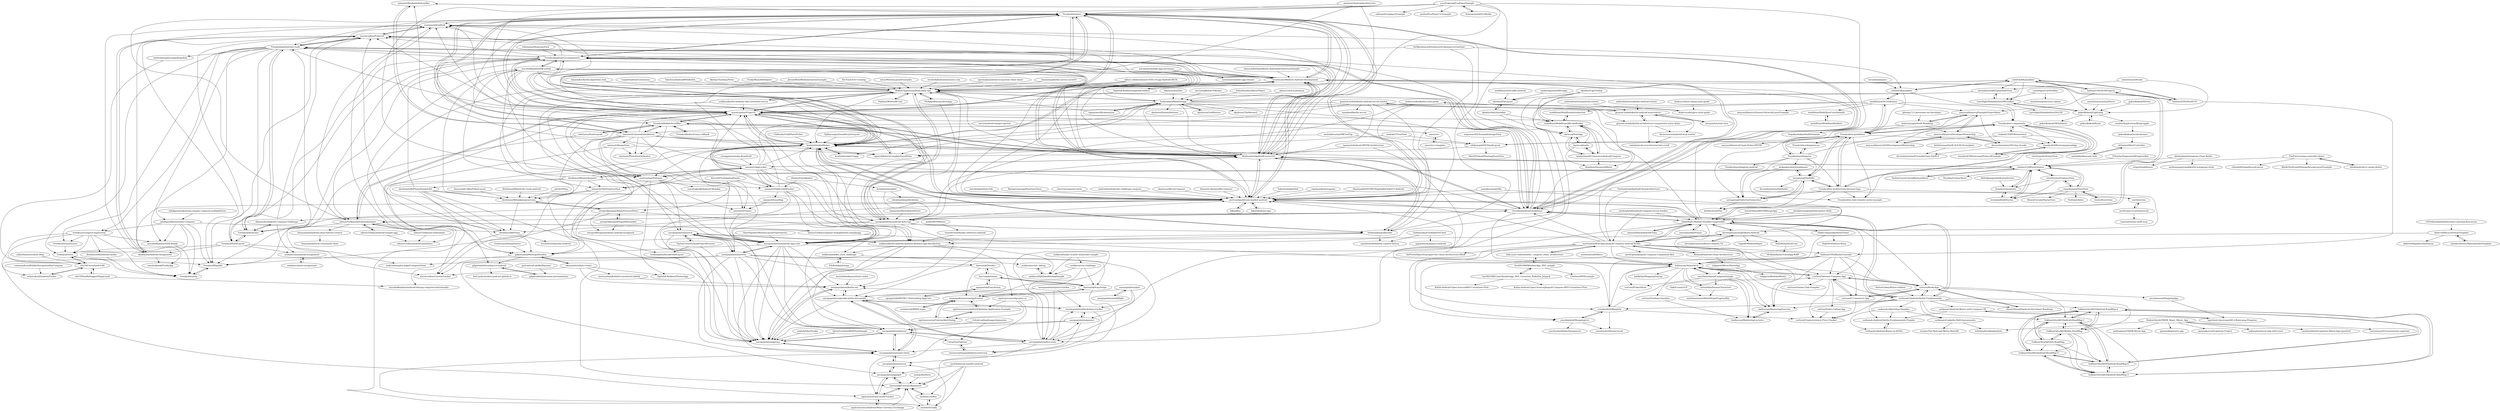 digraph G {
"iammert/ReadableBottomBar" -> "Trendyol/medusa" ["e"=1]
"iammert/ReadableBottomBar" -> "iammert/CameraVideoButton" ["e"=1]
"bolaware/momentz" -> "teresaholfeld/Stories"
"bolaware/momentz" -> "c2mInc/C2MStoryViewer"
"FunkyMuse/KAHelpers" -> "MobileTipsters/android-daily-tips" ["e"=1]
"idanatz/OneAdapter" -> "ibrahimyilmaz/kiel" ["e"=1]
"idanatz/OneAdapter" -> "iammert/TabScrollAttacher" ["e"=1]
"bkhezry/weather" -> "furkanaskin/Weatherapp" ["e"=1]
"TayfunCesur/CurvedBottomSheet" -> "c2mInc/C2MStoryViewer" ["e"=1]
"savepopulation/blockchain-tracker" -> "savepopulation/peanut"
"savepopulation/blockchain-tracker" -> "umutyusuf/expandablerecyclerview"
"savepopulation/blockchain-tracker" -> "savepopulation/gradle-kotlin-dsl-sample"
"MobileTipsters/android-daily-tips" -> "savepopulation/android-daily-tips"
"MobileTipsters/android-daily-tips" -> "Trendyol/medusa"
"MobileTipsters/android-daily-tips" -> "muratcanbur/ProjectX"
"MobileTipsters/android-daily-tips" -> "savepopulation/modular-app-core"
"MobileTipsters/android-daily-tips" -> "lyrebirdstudio/filebox"
"MobileTipsters/android-daily-tips" -> "necatisozer/Modern-Android-Development"
"MobileTipsters/android-daily-tips" -> "nuhkoca/kotlin-modular-tdd-coroutines-mvvm" ["e"=1]
"MobileTipsters/android-daily-tips" -> "Koducation/AndroidCourse101"
"MobileTipsters/android-daily-tips" -> "savepopulation/movies"
"MobileTipsters/android-daily-tips" -> "mertceyhan/bitcoin-market-android"
"MobileTipsters/android-daily-tips" -> "Trendyol/android-guidelines"
"MobileTipsters/android-daily-tips" -> "PhilippeBoisney/ArchApp" ["e"=1]
"MobileTipsters/android-daily-tips" -> "furkanaskin/Weatherapp"
"MobileTipsters/android-daily-tips" -> "VladimirWrites/BLTaxi" ["e"=1]
"MobileTipsters/android-daily-tips" -> "Trendyol/android-ui-components"
"VladimirWrites/BLTaxi" -> "MobileTipsters/android-daily-tips" ["e"=1]
"RahulJanagouda/StatusStories" -> "bolaware/momentz" ["e"=1]
"vitorhugods/AvatarView" -> "c2mInc/C2MStoryViewer" ["e"=1]
"JeroenMols/ModularizationExample" -> "MobileTipsters/android-daily-tips" ["e"=1]
"cuongpm/youtube-dl-android" -> "iammert/AppLocker" ["e"=1]
"teresaholfeld/Stories" -> "bolaware/momentz"
"teresaholfeld/Stories" -> "c2mInc/C2MStoryViewer"
"hoc081098/WeatherApp_MVI_sample" -> "hide-your-code/weather_compose_clean_architecture"
"hoc081098/WeatherApp_MVI_sample" -> "hoc081098/ComicReaderApp_MVI_Coroutine_RxKotlin_Jetpack"
"hoc081098/WeatherApp_MVI_sample" -> "Charlezz/MVIExample"
"TakuSemba/JetHub" -> "mertceyhan/bitcoin-market-android" ["e"=1]
"alexbezhan/Instagram-Clone-Kotlin" -> "anshumanpattnaik/kotlin-instagram-clone"
"alexbezhan/Instagram-Clone-Kotlin" -> "c2mInc/C2MStoryViewer"
"alexbezhan/Instagram-Clone-Kotlin" -> "tirgei/DankMemes"
"mustafaberkaymutlu/uv-index" -> "savepopulation/kotlin-ext" ["e"=1]
"Eli-Fox/LEGO-Catalog" -> "MobileTipsters/android-daily-tips" ["e"=1]
"Trendyol/android-guidelines" -> "Trendyol/android-ui-components"
"Trendyol/android-guidelines" -> "Trendyol/medusa"
"Trendyol/android-guidelines" -> "muratcanbur/ProjectX"
"Trendyol/android-guidelines" -> "Koducation/AndroidCourse101"
"Trendyol/android-guidelines" -> "mertceyhan/bitcoin-market-android"
"Trendyol/android-guidelines" -> "necatisozer/Modern-Android-Development"
"Trendyol/android-guidelines" -> "halilozcan/AnimeArch"
"Trendyol/android-guidelines" -> "Trendyol/android-dev-tools"
"Trendyol/android-guidelines" -> "serkanalc/Android-Kotlin-Fundamentals"
"Trendyol/android-guidelines" -> "adessoTurkey/android-boilerplate"
"Trendyol/android-guidelines" -> "Trendyol/showcase"
"Trendyol/android-guidelines" -> "MobileTipsters/android-daily-tips"
"Trendyol/android-guidelines" -> "savepopulation/android-daily-tips"
"Trendyol/android-guidelines" -> "tfaki/Multi-Module-Nextflix-Composable"
"Trendyol/android-guidelines" -> "lyrebirdstudio/filebox"
"nuhkoca/kotlin-modular-tdd-coroutines-mvvm" -> "MobileTipsters/android-daily-tips" ["e"=1]
"nuhkoca/kotlin-modular-tdd-coroutines-mvvm" -> "muratcanbur/ProjectX" ["e"=1]
"nuhkoca/kotlin-modular-tdd-coroutines-mvvm" -> "savepopulation/modular-app-core" ["e"=1]
"iammert/CameraVideoButton" -> "Trendyol/BubbleScrollBar"
"iammert/CameraVideoButton" -> "iammert/PhotoViewIndicator"
"iammert/CameraVideoButton" -> "mertceyhan/Postman"
"iammert/CameraVideoButton" -> "Trendyol/medusa"
"iammert/CameraVideoButton" -> "muratcanbur/ProjectX"
"iammert/CameraVideoButton" -> "oguzcelik/AutoCompleteEmailView"
"iammert/CameraVideoButton" -> "iammert/TileProgressView"
"iammert/CameraVideoButton" -> "iammert/RangeView"
"iammert/CameraVideoButton" -> "lyrebirdstudio/filebox"
"iammert/CameraVideoButton" -> "Koducation/AndroidCourse101"
"iammert/CameraVideoButton" -> "iammert/ReadableBottomBar" ["e"=1]
"iammert/CameraVideoButton" -> "savepopulation/modular-app-core"
"iammert/CameraVideoButton" -> "savepopulation/oyster"
"lopspower/RxAnimation" -> "furkanaskin/Weatherapp" ["e"=1]
"lopspower/RxAnimation" -> "MobileTipsters/android-daily-tips" ["e"=1]
"mtcn/MotionLayoutExamples" -> "MobileTipsters/android-daily-tips" ["e"=1]
"Trendyol/medusa" -> "muratcanbur/ProjectX"
"Trendyol/medusa" -> "Trendyol/android-guidelines"
"Trendyol/medusa" -> "Trendyol/android-ui-components"
"Trendyol/medusa" -> "Koducation/AndroidCourse101"
"Trendyol/medusa" -> "Trendyol/BubbleScrollBar"
"Trendyol/medusa" -> "lyrebirdstudio/filebox"
"Trendyol/medusa" -> "MobileTipsters/android-daily-tips"
"Trendyol/medusa" -> "necatisozer/Modern-Android-Development"
"Trendyol/medusa" -> "mertceyhan/bitcoin-market-android"
"Trendyol/medusa" -> "Trendyol/android-dev-tools"
"Trendyol/medusa" -> "icanteach/droidhub"
"Trendyol/medusa" -> "iammert/CameraVideoButton"
"Trendyol/medusa" -> "iammert/ReadableBottomBar" ["e"=1]
"Trendyol/medusa" -> "adessoTurkey/android-boilerplate"
"Trendyol/medusa" -> "savepopulation/android-daily-tips"
"metinkilicaslan/MKToolTip" -> "efekanegeli/EEStackLayout"
"metinkilicaslan/MKToolTip" -> "oguzcelik/AutoCompleteEmailView"
"celil/ASOKaynaklari" -> "celil/SwiftKaynaklari"
"celil/ASOKaynaklari" -> "Trendyol/ios-components"
"celil/ASOKaynaklari" -> "Trendyol/ios-guidelines"
"celil/ASOKaynaklari" -> "mobillium/iOS-Guidelines"
"halilozel1903/iOSProjects" -> "halilozel1903/Swift101"
"halilozel1903/iOSProjects" -> "celil/SwiftKaynaklari"
"halilozel1903/iOSProjects" -> "meyusufdemirci/ExampleProjectIdeas"
"hoc081098/ComicReaderApp_MVI_Coroutine_RxKotlin_Jetpack" -> "hoc081098/WeatherApp_MVI_sample"
"hoc081098/ComicReaderApp_MVI_Coroutine_RxKotlin_Jetpack" -> "Kotlin-Android-Open-Source/MVI-Coroutines-Flow" ["e"=1]
"hoc081098/ComicReaderApp_MVI_Coroutine_RxKotlin_Jetpack" -> "Kotlin-Android-Open-Source/Jetpack-Compose-MVI-Coroutines-Flow" ["e"=1]
"Trendyol/kubectl-easy-rollback" -> "Trendyol/BubbleScrollBar" ["e"=1]
"gahfy/MVVMPosts" -> "transferwise/banks-reference-android" ["e"=1]
"general-mobile/kotlin-android-mvvm-starter" -> "furkanaskin/podpocket"
"general-mobile/kotlin-android-mvvm-starter" -> "general-mobile/kotlin-android-mvp-starter"
"general-mobile/kotlin-android-mvvm-starter" -> "general-mobile/kotlin-architecture-components-notes-demo"
"general-mobile/kotlin-android-mvvm-starter" -> "muratcanbur/ProjectX"
"general-mobile/kotlin-android-mvvm-starter" -> "wasabeef/kotlin-mvvm" ["e"=1]
"general-mobile/kotlin-android-mvvm-starter" -> "savepopulation/modular-app-core"
"general-mobile/kotlin-android-mvvm-starter" -> "Koducation/AndroidCourse101"
"savepopulation/android-daily-tips" -> "savepopulation/modular-app-core"
"savepopulation/android-daily-tips" -> "MobileTipsters/android-daily-tips"
"savepopulation/android-daily-tips" -> "muratcanbur/ProjectX"
"savepopulation/android-daily-tips" -> "Trendyol/android-guidelines"
"savepopulation/android-daily-tips" -> "savepopulation/movies"
"savepopulation/android-daily-tips" -> "Trendyol/medusa"
"savepopulation/android-daily-tips" -> "Koducation/AndroidCourse101"
"savepopulation/android-daily-tips" -> "savepopulation/permy"
"savepopulation/android-daily-tips" -> "savepopulation/gradle-kotlin-dsl-sample"
"savepopulation/android-daily-tips" -> "savepopulation/kotlin-ext"
"savepopulation/android-daily-tips" -> "mertceyhan/bitcoin-market-android"
"savepopulation/android-daily-tips" -> "furkanaskin/podpocket"
"PhilippeBoisney/ArchApp" -> "MobileTipsters/android-daily-tips" ["e"=1]
"PhilippeBoisney/ArchApp" -> "savepopulation/android-daily-tips" ["e"=1]
"LateNightMuhabbetleri/MovieBox" -> "LateNightMuhabbetleri/SOLID"
"LateNightMuhabbetleri/MovieBox" -> "gokselkoksal/Lightning"
"LateNightMuhabbetleri/MovieBox" -> "alicanbatur/ABExpandableView"
"harrunisk/Stocker" -> "harrunisk/Games"
"harrunisk/Stocker" -> "harrunisk/EasySwipe"
"harrunisk/Stocker" -> "savepopulation/permy"
"harrunisk/Stocker" -> "erenpapakci/moviesApplication"
"oguzparlak/MVVM-C-Networking-AppCore" -> "oguzparlak/EasyAction"
"Topluluk-Rehberi/topluluk-rehberi" -> "celil/SwiftKaynaklari" ["e"=1]
"Topluluk-Rehberi/topluluk-rehberi" -> "mertceyhan/Postman" ["e"=1]
"celil/SwiftKaynaklari" -> "celil/ASOKaynaklari"
"celil/SwiftKaynaklari" -> "halilozel1903/iOSProjects"
"celil/SwiftKaynaklari" -> "halilozel1903/Swift101"
"celil/SwiftKaynaklari" -> "LateNightMuhabbetleri/MovieBox"
"celil/SwiftKaynaklari" -> "Topluluk-Rehberi/topluluk-rehberi" ["e"=1]
"celil/SwiftKaynaklari" -> "gokselkoksal/Lightning"
"celil/SwiftKaynaklari" -> "alicanbatur/ABExpandableView"
"cenksk/CIVIPERGenerator" -> "efekanegeli/EEStackLayout"
"cenksk/CIVIPERGenerator" -> "trendyoliOSBootcamp/mealApp"
"cenksk/CIVIPERGenerator" -> "trendyoliOSBootcamp/ProtocolExample"
"cenksk/CIVIPERGenerator" -> "Trendyol/ios-components"
"halilozel1903/Swift101" -> "halilozel1903/iOSProjects"
"halilozel1903/Swift101" -> "celil/SwiftKaynaklari"
"halilozel1903/Swift101" -> "halilozel1903/KotlinTutorials"
"karacca/beetle" -> "karacca/NoteApp"
"karacca/beetle" -> "mobillium/MobilliumQRCodeReader"
"karacca/beetle" -> "iamkurtgoz/ECommerceAndroidCompose"
"karacca/beetle" -> "ihaydinn/PasswordMeter"
"ravidsrk/kotlinextensions.com" -> "MobileTipsters/android-daily-tips" ["e"=1]
"gdgistanbul/awesome-presentations" -> "gdgistanbul/zumbara-x-android"
"gdgistanbul/zumbara-x-android" -> "gdgistanbul/awesome-presentations"
"gdgistanbul/zumbara-x-android" -> "dort-podcast/dort-podcast.github.io" ["e"=1]
"Gridstone/DebugDrawer" -> "gdgistanbul/MeetupAttendee"
"furkanaskin/podpocket" -> "ozanlimited/slidable-counter-button"
"furkanaskin/podpocket" -> "icanteach/droidhub"
"furkanaskin/podpocket" -> "Koducation/AndroidCourse101"
"furkanaskin/podpocket" -> "nuhkoca/kotlin-android-fastlane-firebase-app-distribution"
"furkanaskin/podpocket" -> "savepopulation/modular-app-core"
"furkanaskin/podpocket" -> "lyrebirdstudio/filebox"
"onurhuseyincantay/Hover" -> "gokselkoksal/Lightning"
"ahmetws/swifttube" -> "gokselkoksal/Lightning"
"ahmetws/swifttube" -> "alicanbatur/ABExpandableView"
"savepopulation/gradle-kotlin-dsl-sample" -> "savepopulation/smart-client"
"savepopulation/gradle-kotlin-dsl-sample" -> "savepopulation/kotlin-ext"
"savepopulation/gradle-kotlin-dsl-sample" -> "savepopulation/live-tools"
"savepopulation/gradle-kotlin-dsl-sample" -> "savepopulation/permy"
"savepopulation/gradle-kotlin-dsl-sample" -> "savepopulation/blockchain-tracker"
"cenksk/CITreeView" -> "efekanegeli/EEStackLayout"
"cenksk/CITreeView" -> "oguzcelik/AutoCompleteEmailView"
"efekanegeli/EEStackLayout" -> "MertNYuksel/FloatingZoomView"
"efekanegeli/EEStackLayout" -> "oguzcelik/AutoCompleteEmailView"
"erkutaras/StateLayout" -> "Trendyol/BubbleScrollBar"
"erkutaras/StateLayout" -> "Trendyol/MapsKit"
"savepopulation/modular-app-core" -> "savepopulation/permy"
"savepopulation/modular-app-core" -> "savepopulation/kotlin-ext"
"savepopulation/modular-app-core" -> "savepopulation/beaver"
"savepopulation/modular-app-core" -> "savepopulation/movies"
"savepopulation/modular-app-core" -> "savepopulation/oyster"
"savepopulation/modular-app-core" -> "savepopulation/gradle-kotlin-dsl-sample"
"savepopulation/modular-app-core" -> "savepopulation/smart-client"
"savepopulation/modular-app-core" -> "gdgistanbul/MeetupAttendee"
"savepopulation/modular-app-core" -> "savepopulation/live-tools"
"muratcanbur/ProjectX" -> "Koducation/AndroidCourse101"
"muratcanbur/ProjectX" -> "Trendyol/medusa"
"muratcanbur/ProjectX" -> "necatisozer/Modern-Android-Development"
"muratcanbur/ProjectX" -> "Trendyol/android-ui-components"
"muratcanbur/ProjectX" -> "Trendyol/android-guidelines"
"muratcanbur/ProjectX" -> "lyrebirdstudio/filebox"
"muratcanbur/ProjectX" -> "gdgistanbul/MeetupAttendee"
"muratcanbur/ProjectX" -> "icanteach/droidhub"
"muratcanbur/ProjectX" -> "mertceyhan/bitcoin-market-android"
"muratcanbur/ProjectX" -> "muratcanbur/ProjectZ"
"muratcanbur/ProjectX" -> "Trendyol/BubbleScrollBar"
"muratcanbur/ProjectX" -> "savepopulation/modular-app-core"
"muratcanbur/ProjectX" -> "adessoTurkey/android-boilerplate"
"muratcanbur/ProjectX" -> "Trendyol/android-dev-tools"
"muratcanbur/ProjectX" -> "MobileTipsters/android-daily-tips"
"Trendyol/BubbleScrollBar" -> "oguzcelik/AutoCompleteEmailView"
"Trendyol/BubbleScrollBar" -> "Trendyol/medusa"
"Trendyol/BubbleScrollBar" -> "erkutaras/StateLayout"
"Trendyol/BubbleScrollBar" -> "muratcanbur/ProjectX"
"Trendyol/BubbleScrollBar" -> "iammert/CameraVideoButton"
"Trendyol/BubbleScrollBar" -> "Trendyol/kubectl-easy-rollback" ["e"=1]
"Trendyol/BubbleScrollBar" -> "mertceyhan/Postman"
"Trendyol/BubbleScrollBar" -> "Koducation/AndroidCourse101"
"Trendyol/BubbleScrollBar" -> "iammert/PhotoViewIndicator"
"oguzcelik/AutoCompleteEmailView" -> "Trendyol/BubbleScrollBar"
"iammert/RangeView" -> "oguzcelik/AutoCompleteEmailView"
"iammert/RangeView" -> "iammert/PhotoViewIndicator"
"iammert/RangeView" -> "gdgistanbul/zumbara-x-android"
"iammert/RangeView" -> "iammert/Frames"
"TayfunCesur/GithubProjectBrowser" -> "savepopulation/permy"
"TayfunCesur/GithubProjectBrowser" -> "turkergoksu/SocialOrbitLayout"
"TayfunCesur/GithubProjectBrowser" -> "savepopulation/oyster"
"gdgistanbul/MeetupAttendee" -> "gdgistanbul/zumbara-x-android"
"gdgistanbul/MeetupAttendee" -> "muratcanbur/CoronaTracker"
"gdgistanbul/MeetupAttendee" -> "okanaydin/online-events"
"halilozel1903/KotlinTutorials" -> "cnrture/BooksApp"
"halilozel1903/KotlinTutorials" -> "halilozcan/AnimeArch"
"halilozel1903/KotlinTutorials" -> "halilozcan/MentoringExercise"
"halilozel1903/KotlinTutorials" -> "cnrture/Valorant-Compose-App"
"halilozel1903/KotlinTutorials" -> "yusufonderd/Weightly"
"halilozel1903/KotlinTutorials" -> "yusufonderd/ShoppingList"
"halilozel1903/KotlinTutorials" -> "cnrture/E-Commerce-App"
"Cutta/LoadingImagesAnimation" -> "savepopulation/beaver"
"Cutta/LoadingImagesAnimation" -> "Cutta/ToolTipView"
"naver/svc" -> "naver/svc-template"
"savepopulation/live-tools" -> "savepopulation/beaver"
"savepopulation/live-tools" -> "savepopulation/gradle-kotlin-dsl-sample"
"savepopulation/live-tools" -> "savepopulation/icarus"
"savepopulation/live-tools" -> "savepopulation/kotlin-ext"
"savepopulation/live-tools" -> "savepopulation/smart-client"
"savepopulation/live-tools" -> "savepopulation/peanut"
"savepopulation/live-tools" -> "savepopulation/blockchain-tracker"
"Hariofspades/MotionLayoutExperiments" -> "savepopulation/modular-app-core" ["e"=1]
"alicanbatur/ABExpandableView" -> "LateNightMuhabbetleri/MovieBox"
"alicanbatur/ABExpandableView" -> "savepopulation/live-tools"
"alicanbatur/ABExpandableView" -> "savepopulation/peanut"
"umutyusuf/expandablerecyclerview" -> "Cutta/ToolTipView"
"savepopulation/peanut" -> "savepopulation/blockchain-tracker"
"savepopulation/peanut" -> "umutyusuf/expandablerecyclerview"
"savepopulation/peanut" -> "savepopulation/beaver"
"savepopulation/peanut" -> "savepopulation/permy"
"Cutta/ToolTipView" -> "umutyusuf/expandablerecyclerview"
"ergunemr/EEZoomableImageView" -> "efekanegeli/EEStackLayout"
"savepopulation/movies" -> "savepopulation/beaver"
"savepopulation/movies" -> "savepopulation/permy"
"savepopulation/movies" -> "savepopulation/modular-app-core"
"savepopulation/movies" -> "savepopulation/oyster"
"savepopulation/movies" -> "savepopulation/kotlin-ext"
"savepopulation/movies" -> "harrunisk/Stocker"
"savepopulation/movies" -> "savepopulation/smart-client"
"savepopulation/movies" -> "savepopulation/gadget"
"savepopulation/movies" -> "savepopulation/live-tools"
"savepopulation/movies" -> "harrunisk/EasySwipe"
"savepopulation/movies" -> "ogulcanucarsu/CoronaTracker"
"savepopulation/movies" -> "androidsamples-page/ComposeNotes"
"savepopulation/beaver" -> "savepopulation/permy"
"savepopulation/beaver" -> "savepopulation/smart-client"
"savepopulation/beaver" -> "savepopulation/live-tools"
"savepopulation/beaver" -> "Cutta/ToolTipView"
"chandrudotxyz/MaterialTabsTemplate" -> "ckdevrel/RecyclerViewTemplate"
"savepopulation/price-tracker" -> "savepopulation/gradle-kotlin-dsl-sample"
"savepopulation/price-tracker" -> "savepopulation/live-tools"
"savepopulation/price-tracker" -> "savepopulation/blockchain-tracker"
"erkutaras/ShowcaseView" -> "Trendyol/android-ui-components" ["e"=1]
"gokselkoksal/xcode-themes" -> "s/ChainedAlertController"
"savepopulation/kotlin-ext" -> "savepopulation/permy"
"savepopulation/kotlin-ext" -> "savepopulation/gradle-kotlin-dsl-sample"
"Trendyol/showcase" -> "Trendyol/StateLayout"
"Trendyol/showcase" -> "okanaydin/Android-Compose-Challenge"
"Trendyol/showcase" -> "Trendyol/android-dev-tools"
"bxute/StoryView" -> "omarihamza/StoryView"
"mertceyhan/KotlinEverywhereCodelab" -> "savepopulation/kotlin-ext"
"Trendyol/StateLayout" -> "Trendyol/showcase"
"Trendyol/StateLayout" -> "arabamcom/android-assignment"
"Trendyol/StateLayout" -> "muratcanbur/ProjectZ"
"Trendyol/StateLayout" -> "muratcanbur/CoronaTracker"
"Trendyol/StateLayout" -> "Trendyol/Osiris"
"Trendyol/StateLayout" -> "okanaydin/Android-Assignment"
"naver/svc-template" -> "naver/svc"
"gokselkoksal/Rasat" -> "gokselkoksal/Lightning"
"s/ChainedAlertController" -> "seyfeddin/kanvastt-web"
"mobillium/MobilliumUserDefaults" -> "mobillium/MobilliumBuilders"
"flutterturkey/flutter-rehberi" -> "serkanalc/Android-Kotlin-Fundamentals" ["e"=1]
"ukhsa-collaboration/COVID-19-app-Android-BETA" -> "MobileTipsters/android-daily-tips" ["e"=1]
"ukhsa-collaboration/COVID-19-app-Android-BETA" -> "Koducation/AndroidCourse101" ["e"=1]
"furkanaskin/Weatherapp" -> "muratcanbur/ProjectX"
"furkanaskin/Weatherapp" -> "lyrebirdstudio/filebox"
"furkanaskin/Weatherapp" -> "MobileTipsters/android-daily-tips"
"furkanaskin/Weatherapp" -> "Koducation/AndroidCourse101"
"furkanaskin/Weatherapp" -> "necatisozer/Modern-Android-Development"
"furkanaskin/Weatherapp" -> "lopspower/RxAnimation" ["e"=1]
"furkanaskin/Weatherapp" -> "Trendyol/android-guidelines"
"furkanaskin/Weatherapp" -> "Trendyol/android-ui-components"
"furkanaskin/Weatherapp" -> "Trendyol/medusa"
"furkanaskin/Weatherapp" -> "skydoves/DisneyMotions" ["e"=1]
"furkanaskin/Weatherapp" -> "furkanaskin/podpocket"
"furkanaskin/Weatherapp" -> "mertceyhan/bitcoin-market-android"
"furkanaskin/Weatherapp" -> "lyrebirdstudio/Croppy" ["e"=1]
"furkanaskin/Weatherapp" -> "skydoves/GoldMovies" ["e"=1]
"furkanaskin/Weatherapp" -> "skydoves/TheMovies2" ["e"=1]
"AliAsadi/Android-Clean-Architecture" -> "merttoptas/BaseApp-Jetpack-Compose-Android-Kotlin" ["e"=1]
"AliAsadi/Android-Clean-Architecture" -> "tolgaprm/Mova-MovieApp" ["e"=1]
"AliAsadi/Android-Clean-Architecture" -> "tfaki/Multi-Module-Nextflix-Composable" ["e"=1]
"c2mInc/C2MStoryViewer" -> "omarihamza/StoryView"
"c2mInc/C2MStoryViewer" -> "bolaware/momentz"
"c2mInc/C2MStoryViewer" -> "Koducation/AndroidCourse101"
"c2mInc/C2MStoryViewer" -> "teresaholfeld/Stories"
"c2mInc/C2MStoryViewer" -> "shts/StoriesProgressView" ["e"=1]
"c2mInc/C2MStoryViewer" -> "lyrebirdstudio/filebox"
"c2mInc/C2MStoryViewer" -> "iammert/TileProgressView"
"c2mInc/C2MStoryViewer" -> "TayfunCesur/CurvedBottomSheet" ["e"=1]
"c2mInc/C2MStoryViewer" -> "HeyAlex/CornerSheet" ["e"=1]
"c2mInc/C2MStoryViewer" -> "mertceyhan/Postman"
"iammert/AppLocker" -> "muratcanbur/ProjectX"
"iammert/AppLocker" -> "Koducation/AndroidCourse101"
"iammert/AppLocker" -> "lyrebirdstudio/filebox"
"iammert/AppLocker" -> "iammert/TabScrollAttacher"
"iammert/AppLocker" -> "mertceyhan/bitcoin-market-android"
"iammert/AppLocker" -> "necatisozer/Modern-Android-Development"
"iammert/AppLocker" -> "Trendyol/medusa"
"iammert/AppLocker" -> "nuhkoca/kotlin-android-fastlane-firebase-app-distribution"
"iammert/AppLocker" -> "iammert/ReadableBottomBar" ["e"=1]
"iammert/AppLocker" -> "iammert/TileProgressView"
"iammert/AppLocker" -> "savepopulation/android-daily-tips"
"iammert/AppLocker" -> "mertceyhan/Postman"
"iammert/AppLocker" -> "ibrahimsn98/speedometer"
"iammert/AppLocker" -> "savepopulation/modular-app-core"
"iammert/AppLocker" -> "furkanaskin/Weatherapp"
"mobillium/iOS-Guidelines" -> "mobillium/MobilliumQRCodeReader"
"mobillium/iOS-Guidelines" -> "Trendyol/ios-guidelines"
"mobillium/iOS-Guidelines" -> "mobillium/MobilliumUserDefaults"
"mobillium/iOS-Guidelines" -> "meyusufdemirci/GenericNetworkLayerExample"
"mobillium/iOS-Guidelines" -> "meyusufdemirci/ExampleProjectIdeas"
"mobillium/iOS-Guidelines" -> "celil/ASOKaynaklari"
"mobillium/iOS-Guidelines" -> "Trendyol/ios-components"
"mobillium/iOS-Guidelines" -> "mobillium/MobilliumIntroduction"
"ferPrieto/SpaceX-prepare-for-Clean-Architecture-liftoff" -> "mertceyhan/bitcoin-market-android" ["e"=1]
"vipulasri/JetInstagram" -> "mertceyhan/bitcoin-market-android" ["e"=1]
"mrcsxsiq/Kotlin-Pokedex" -> "furkanaskin/Weatherapp" ["e"=1]
"sberoch/RickAndMorty-AndroidArchitectureSample" -> "necatisozer/Modern-Android-Development" ["e"=1]
"mutualmobile/Praxis" -> "tfaki/Multi-Module-Nextflix-Composable" ["e"=1]
"yasinkacmaz/jetflix" -> "mertceyhan/bitcoin-market-android" ["e"=1]
"yasinkacmaz/jetflix" -> "tfaki/Multi-Module-Nextflix-Composable" ["e"=1]
"AsynctaskCoffee/VideoLayout" -> "ibrahimsn98/taskprogressview" ["e"=1]
"Spikeysanju/ZoomRecylerLayout" -> "lyrebirdstudio/filebox" ["e"=1]
"lyrebirdstudio/filebox" -> "Koducation/AndroidCourse101"
"lyrebirdstudio/filebox" -> "muratcanbur/ProjectX"
"lyrebirdstudio/filebox" -> "icanteach/droidhub"
"lyrebirdstudio/filebox" -> "necatisozer/Modern-Android-Development"
"lyrebirdstudio/filebox" -> "nuhkoca/kotlin-android-fastlane-firebase-app-distribution"
"lyrebirdstudio/filebox" -> "Trendyol/medusa"
"lyrebirdstudio/filebox" -> "mertceyhan/bitcoin-market-android"
"lyrebirdstudio/filebox" -> "Trendyol/android-ui-components"
"lyrebirdstudio/filebox" -> "gdgistanbul/MeetupAttendee"
"lyrebirdstudio/filebox" -> "iammert/TabScrollAttacher"
"lyrebirdstudio/filebox" -> "iammert/Frames"
"lyrebirdstudio/filebox" -> "mertceyhan/Postman"
"lyrebirdstudio/filebox" -> "furkanaskin/podpocket"
"lyrebirdstudio/filebox" -> "lyrebirdstudio/Croppy" ["e"=1]
"lyrebirdstudio/filebox" -> "savepopulation/modular-app-core"
"ibrahimyilmaz/kiel" -> "ibrahimyilmaz/ArchData"
"ibrahimyilmaz/kiel" -> "savepopulation/android-daily-tips"
"savepopulation/oyster" -> "savepopulation/permy"
"savepopulation/oyster" -> "savepopulation/beaver"
"savepopulation/oyster" -> "nuhkoca/kotlin-android-fastlane-firebase-app-distribution"
"savepopulation/oyster" -> "savepopulation/modular-app-core"
"savepopulation/oyster" -> "TayfunCesur/GithubProjectBrowser"
"savepopulation/oyster" -> "savepopulation/movies"
"yigit/ArtifactFinder" -> "savepopulation/permy" ["e"=1]
"transferwise/banks-reference-android" -> "nuhkoca/kotlin-android-fastlane-firebase-app-distribution"
"Trendyol/ios-architecture-decision-logs" -> "Trendyol/ios-components"
"Trendyol/ios-architecture-decision-logs" -> "Trendyol/ios-guidelines"
"Trendyol/ios-architecture-decision-logs" -> "Trendyol/ios-tuist-remote-cache-example"
"Trendyol/ios-architecture-decision-logs" -> "aytugsevgi/SwityKit"
"Trendyol/ios-architecture-decision-logs" -> "mstfy/xctrim"
"Trendyol/ios-architecture-decision-logs" -> "aytugsevgi/SwityTestGenerator"
"Trendyol/ios-architecture-decision-logs" -> "latifatcii/LatiFlex"
"ZahraHeydari/MusicPlayer" -> "furkanaskin/Weatherapp" ["e"=1]
"nuhkoca/scenic_hiking" -> "nuhkoca/HiltDataBindingSample"
"lyrebirdstudio/Croppy" -> "lyrebirdstudio/filebox" ["e"=1]
"Trendyol/ios-guidelines" -> "Trendyol/ios-architecture-decision-logs"
"Trendyol/ios-guidelines" -> "Trendyol/ios-components"
"Trendyol/ios-guidelines" -> "aytugsevgi/SwityKit"
"Trendyol/ios-guidelines" -> "aytugsevgi/SwityTestGenerator"
"Trendyol/ios-guidelines" -> "Trendyol/mockingstar"
"Trendyol/ios-guidelines" -> "trendyoliOSBootcamp/mealApp"
"Trendyol/ios-guidelines" -> "Trendyol/ios-tuist-remote-cache-example"
"Trendyol/ios-guidelines" -> "Trendyol/mockingstar-ios"
"Trendyol/ios-guidelines" -> "mobillium/iOS-Guidelines"
"Trendyol/ios-guidelines" -> "meyusufdemirci/CryptoTicker-MVVM"
"igorwojda/android-ecosystem-cheat-sheet" -> "MobileTipsters/android-daily-tips" ["e"=1]
"Koducation/AndroidCourse101" -> "muratcanbur/ProjectX"
"Koducation/AndroidCourse101" -> "Trendyol/medusa"
"Koducation/AndroidCourse101" -> "necatisozer/Modern-Android-Development"
"Koducation/AndroidCourse101" -> "lyrebirdstudio/filebox"
"Koducation/AndroidCourse101" -> "Trendyol/android-guidelines"
"Koducation/AndroidCourse101" -> "icanteach/droidhub"
"Koducation/AndroidCourse101" -> "Trendyol/android-ui-components"
"Koducation/AndroidCourse101" -> "furkanaskin/podpocket"
"Koducation/AndroidCourse101" -> "Trendyol/BubbleScrollBar"
"Koducation/AndroidCourse101" -> "iammert/AppLocker"
"Koducation/AndroidCourse101" -> "muratcanbur/ProjectZ"
"Koducation/AndroidCourse101" -> "Trendyol/android-dev-tools"
"Koducation/AndroidCourse101" -> "mucahidkambur/tdk-sozluk"
"Koducation/AndroidCourse101" -> "c2mInc/C2MStoryViewer"
"Koducation/AndroidCourse101" -> "mertceyhan/bitcoin-market-android"
"iammert/TabScrollAttacher" -> "lyrebirdstudio/filebox"
"iammert/TabScrollAttacher" -> "savepopulation/permy"
"iammert/TabScrollAttacher" -> "savepopulation/modular-app-core"
"iammert/TabScrollAttacher" -> "nuhkoca/kotlin-android-fastlane-firebase-app-distribution"
"iammert/TabScrollAttacher" -> "icanteach/droidhub"
"iammert/TabScrollAttacher" -> "iammert/EasyMap"
"discord/OverlappingPanels" -> "iammert/TabScrollAttacher" ["e"=1]
"discord/OverlappingPanels" -> "ertugrulkaragoz/SuperForwardView" ["e"=1]
"rizmaulana/kotlin-mvvm-covid19" -> "MobileTipsters/android-daily-tips" ["e"=1]
"necatisozer/Modern-Android-Development" -> "muratcanbur/ProjectX"
"necatisozer/Modern-Android-Development" -> "Koducation/AndroidCourse101"
"necatisozer/Modern-Android-Development" -> "lyrebirdstudio/filebox"
"necatisozer/Modern-Android-Development" -> "mucahidkambur/tdk-sozluk"
"necatisozer/Modern-Android-Development" -> "Trendyol/medusa"
"necatisozer/Modern-Android-Development" -> "mertceyhan/bitcoin-market-android"
"necatisozer/Modern-Android-Development" -> "Trendyol/android-guidelines"
"necatisozer/Modern-Android-Development" -> "Trendyol/android-ui-components"
"necatisozer/Modern-Android-Development" -> "icanteach/droidhub"
"necatisozer/Modern-Android-Development" -> "MobileTipsters/android-daily-tips"
"necatisozer/Modern-Android-Development" -> "Trendyol/android-dev-tools"
"necatisozer/Modern-Android-Development" -> "tfaki/Multi-Module-Nextflix-Composable"
"necatisozer/Modern-Android-Development" -> "adessoTurkey/android-boilerplate"
"necatisozer/Modern-Android-Development" -> "gdgistanbul/MeetupAttendee"
"necatisozer/Modern-Android-Development" -> "muratcanbur/ProjectZ"
"skydoves/GoldMovies" -> "furkanaskin/Weatherapp" ["e"=1]
"oguzparlak/EasyAction" -> "harrunisk/Games"
"oguzparlak/EasyAction" -> "oguzparlak/MVVM-C-Networking-AppCore"
"ogulcanucarsu/dynamic-ui" -> "ogulcanucarsu/Android-Modular-Application-Example"
"ogulcanucarsu/dynamic-ui" -> "ogulcanucarsu/CustomAlertDialog"
"ogulcanucarsu/dynamic-ui" -> "ogulcanucarsu/CoronaTracker"
"harrunisk/Games" -> "harrunisk/Stocker"
"harrunisk/Games" -> "oguzparlak/EasyAction"
"harrunisk/Games" -> "harrunisk/EasySwipe"
"Trendyol/ios-components" -> "Trendyol/ios-architecture-decision-logs"
"Trendyol/ios-components" -> "Trendyol/ios-guidelines"
"Trendyol/ios-components" -> "cenksk/CIVIPERGenerator"
"Trendyol/ios-components" -> "efekanegeli/EEStackLayout"
"Trendyol/ios-components" -> "Trendyol/ios-tuist-remote-cache-example"
"Trendyol/ios-components" -> "trendyoliOSBootcamp/mealApp"
"Trendyol/ios-components" -> "trendyoliOSBootcamp/ProtocolExample"
"ChiliLabs/ChiliPhotoPicker" -> "lyrebirdstudio/filebox" ["e"=1]
"mucahidkambur/tdk-sozluk" -> "necatisozer/Modern-Android-Development"
"mucahidkambur/tdk-sozluk" -> "Trendyol/android-ui-components"
"mucahidkambur/tdk-sozluk" -> "gdgistanbul/MeetupAttendee"
"mucahidkambur/tdk-sozluk" -> "turkergoksu/SocialOrbitLayout"
"mucahidkambur/tdk-sozluk" -> "Koducation/AndroidCourse101"
"mucahidkambur/tdk-sozluk" -> "mertceyhan/Postman"
"mucahidkambur/tdk-sozluk" -> "ibrahimsn98/taskprogressview"
"mucahidkambur/tdk-sozluk" -> "nuhkoca/market_tech_challenge"
"adessoTurkey/ios-boilerplate" -> "adessoTurkey/android-guidelines"
"adessoTurkey/ios-boilerplate" -> "adessoTurkey/android-boilerplate"
"mertceyhan/Postman" -> "iammert/Frames"
"mertceyhan/Postman" -> "yusufcakmak/Android-Mulakat" ["e"=1]
"mertceyhan/Postman" -> "savepopulation/oyster"
"mertceyhan/Postman" -> "Topluluk-Rehberi/FlutterApp"
"mertceyhan/Postman" -> "gdgistanbul/MeetupAttendee"
"omarihamza/StoryView" -> "c2mInc/C2MStoryViewer"
"omarihamza/StoryView" -> "bxute/StoryView"
"omarihamza/StoryView" -> "shts/StoriesProgressView" ["e"=1]
"omarihamza/StoryView" -> "3llomi/CircularStatusView" ["e"=1]
"omarihamza/StoryView" -> "Perfomer/blitz" ["e"=1]
"omarihamza/StoryView" -> "teresaholfeld/Stories"
"ibrahimsn98/web-dev-tools-android" -> "ibrahimsn98/taskprogressview" ["e"=1]
"ibrahimsn98/PhoneNumberKit" -> "ibrahimsn98/Freya"
"ibrahimsn98/PhoneNumberKit" -> "Trendyol/android-ui-components"
"ibrahimsn98/PhoneNumberKit" -> "ibrahimsn98/taskprogressview"
"ibrahimsn98/PhoneNumberKit" -> "enofeb/Socially"
"ibrahimsn98/PhoneNumberKit" -> "harrunisk/CurrencyKeyboard"
"ibrahimsn98/PhoneNumberKit" -> "mertceyhan/bitcoin-market-android"
"nuhkoca/kotlin-android-fastlane-firebase-app-distribution" -> "savepopulation/permy"
"nuhkoca/kotlin-android-fastlane-firebase-app-distribution" -> "savepopulation/oyster"
"nuhkoca/kotlin-android-fastlane-firebase-app-distribution" -> "ogulcanucarsu/dynamic-ui"
"nuhkoca/kotlin-android-fastlane-firebase-app-distribution" -> "nuhkoca/HiltDataBindingSample"
"nuhkoca/kotlin-android-fastlane-firebase-app-distribution" -> "nuhkoca/market_tech_challenge"
"nuhkoca/kotlin-android-fastlane-firebase-app-distribution" -> "savepopulation/beaver"
"mozay/RxMovie" -> "harrunisk/CurrencyKeyboard"
"girish3/Vlog" -> "ibrahimsn98/taskprogressview" ["e"=1]
"TOrnelas/SegmentedProgressBar" -> "c2mInc/C2MStoryViewer" ["e"=1]
"Trendyol/android-ui-components" -> "Trendyol/android-guidelines"
"Trendyol/android-ui-components" -> "Trendyol/showcase"
"Trendyol/android-ui-components" -> "Trendyol/medusa"
"Trendyol/android-ui-components" -> "muratcanbur/ProjectX"
"Trendyol/android-ui-components" -> "Trendyol/StateLayout"
"Trendyol/android-ui-components" -> "Trendyol/android-dev-tools"
"Trendyol/android-ui-components" -> "icanteach/droidhub"
"Trendyol/android-ui-components" -> "mertceyhan/bitcoin-market-android"
"Trendyol/android-ui-components" -> "Koducation/AndroidCourse101"
"Trendyol/android-ui-components" -> "muratcanbur/ProjectZ"
"Trendyol/android-ui-components" -> "lyrebirdstudio/filebox"
"Trendyol/android-ui-components" -> "adessoTurkey/android-boilerplate"
"Trendyol/android-ui-components" -> "necatisozer/Modern-Android-Development"
"Trendyol/android-ui-components" -> "mucahidkambur/tdk-sozluk"
"Trendyol/android-ui-components" -> "Trendyol/MapsKit"
"nuhkoca/market_tech_challenge" -> "nuhkoca/scenic_hiking"
"nuhkoca/market_tech_challenge" -> "EfeBudak/photopy"
"iammert/Frames" -> "savepopulation/permy"
"EfeBudak/photopy" -> "nuhkoca/market_tech_challenge"
"savepopulation/permy" -> "savepopulation/beaver"
"savepopulation/permy" -> "savepopulation/kotlin-ext"
"savepopulation/permy" -> "savepopulation/smart-client"
"adessoTurkey/android-sample-app" -> "adessoTurkey/android-boilerplate"
"adessoTurkey/android-sample-app" -> "adessoTurkey/android-guidelines"
"ogulcanucarsu/Android-Modular-Application-Example" -> "ogulcanucarsu/CustomAlertDialog"
"ogulcanucarsu/Android-Modular-Application-Example" -> "erenpapakci/moviesApplication"
"fgiris/LiveDataWithFlowSample" -> "savepopulation/permy"
"ogulcanucarsu/Android-Wear-Currency-Exchange" -> "ogulcanucarsu/CoronaTracker"
"ogulcanucarsu/Android-Wear-Currency-Exchange" -> "harrunisk/CurrencyKeyboard"
"okanaydin/online-events" -> "Topluluk-Rehberi/FlutterApp"
"okanaydin/online-events" -> "muratcanbur/CoronaTracker"
"okanaydin/online-events" -> "gdgistanbul/MeetupAttendee"
"okanaydin/online-events" -> "savepopulation/kotlin-ext"
"okanaydin/online-events" -> "mertceyhan/KotlinEverywhereCodelab"
"adessoTurkey/android-boilerplate" -> "adessoTurkey/android-sample-app"
"adessoTurkey/android-boilerplate" -> "Trendyol/showcase"
"adessoTurkey/android-boilerplate" -> "adessoTurkey/ios-boilerplate"
"adessoTurkey/android-boilerplate" -> "adessoTurkey/compose-multiplatform-sampleapp"
"adessoTurkey/android-boilerplate" -> "adessoTurkey/android-guidelines"
"adessoTurkey/android-boilerplate" -> "icanteach/droidhub"
"adessoTurkey/android-boilerplate" -> "hsmnzaydn/android-clean-feature-creator"
"adessoTurkey/android-boilerplate" -> "muratcanbur/ProjectX"
"furkanaskin/ClickablePieChart" -> "ozanlimited/slidable-counter-button"
"furkanaskin/ClickablePieChart" -> "paparateam/papara-android"
"iammert/EasyMap" -> "iammert/Frames"
"hsmnzaydn/android-clean-feature-creator" -> "hsmnzaydn/term-commands-clean"
"ogulcanucarsu/CoronaTracker" -> "harrunisk/CurrencyKeyboard"
"ogulcanucarsu/CoronaTracker" -> "ogulcanucarsu/Android-Wear-Currency-Exchange"
"ogulcanucarsu/CoronaTracker" -> "savepopulation/gadget"
"erenpapakci/moviesApplication" -> "harrunisk/EasySwipe"
"erenpapakci/moviesApplication" -> "ogulcanucarsu/Android-Modular-Application-Example"
"erenpapakci/moviesApplication" -> "ogulcanucarsu/CustomAlertDialog"
"erenpapakci/moviesApplication" -> "muhasturk/BMHCrypto"
"nuhkoca/tinder-scarlet-websocket-sample" -> "nuhkoca/vivy-challenge"
"nuhkoca/tinder-scarlet-websocket-sample" -> "nuhkoca/HiltDataBindingSample"
"nuhkoca/vivy-challenge" -> "harrunisk/EasySwipe"
"nuhkoca/vivy-challenge" -> "erenpapakci/moviesApplication"
"nuhkoca/vivy-challenge" -> "nuhkoca/HiltDataBindingSample"
"savepopulation/icarus" -> "savepopulation/smart-client"
"savepopulation/icarus" -> "savepopulation/gadget"
"ogulcanucarsu/CustomAlertDialog" -> "ogulcanucarsu/Android-Modular-Application-Example"
"ogulcanucarsu/CustomAlertDialog" -> "erenpapakci/moviesApplication"
"harrunisk/EasySwipe" -> "erenpapakci/moviesApplication"
"harrunisk/EasySwipe" -> "harrunisk/Games"
"harrunisk/EasySwipe" -> "harrunisk/CurrencyKeyboard"
"muhasturk/BMHCrypto" -> "erenpapakci/moviesApplication"
"seyfeddin/kanvastt-web" -> "s/ChainedAlertController"
"akexorcist/Localization" -> "furkanaskin/Weatherapp" ["e"=1]
"brianwernick/ExoMedia" -> "yusufcakmak/ExoPlayerSample" ["e"=1]
"Shashank02051997/VegetableOrderUI-Android" -> "mertceyhan/bitcoin-market-android" ["e"=1]
"cnrture/BooksApp" -> "cnrture/E-Commerce-App"
"cnrture/BooksApp" -> "cnrture/Cryptocurrency-Price-Tracker"
"cnrture/BooksApp" -> "cnrture/Valorant-Compose-App"
"cnrture/BooksApp" -> "halilozcan/AnimeArch"
"cnrture/BooksApp" -> "suveybesena/ShoppingApp"
"cnrture/BooksApp" -> "serkanalc/Android-Kotlin-Fundamentals"
"cnrture/BooksApp" -> "GokhanOzturkIO/Android-RoadMap-1"
"cnrture/BooksApp" -> "SinanYilmaz9/Android-Developer-Roadmap"
"mitchtabian/Dota-Info" -> "mertceyhan/bitcoin-market-android" ["e"=1]
"MaciejCiemiega/NewtonsTimer" -> "mertceyhan/bitcoin-market-android" ["e"=1]
"jphong1111/awesome-ios-developer" -> "asimcanyagiz/Swift-Roadmap" ["e"=1]
"vitaviva/compose-tetris" -> "mertceyhan/bitcoin-market-android" ["e"=1]
"fidloo/flux" -> "mertceyhan/bitcoin-market-android" ["e"=1]
"mitchtabian/MVVMRecipeApp" -> "tfaki/Multi-Module-Nextflix-Composable" ["e"=1]
"kodecocodes/c-sharp-style-guide" -> "kodecocodes/java-style-guide" ["e"=1]
"fabirt/podcast-app" -> "mertceyhan/bitcoin-market-android" ["e"=1]
"mertceyhan/bitcoin-market-android" -> "muratcanbur/ProjectX"
"mertceyhan/bitcoin-market-android" -> "fabirt/podcast-app" ["e"=1]
"mertceyhan/bitcoin-market-android" -> "Trendyol/android-ui-components"
"mertceyhan/bitcoin-market-android" -> "lyrebirdstudio/filebox"
"mertceyhan/bitcoin-market-android" -> "Trendyol/android-guidelines"
"mertceyhan/bitcoin-market-android" -> "Trendyol/medusa"
"mertceyhan/bitcoin-market-android" -> "necatisozer/Modern-Android-Development"
"mertceyhan/bitcoin-market-android" -> "tfaki/Multi-Module-Nextflix-Composable"
"mertceyhan/bitcoin-market-android" -> "fidloo/flux" ["e"=1]
"mertceyhan/bitcoin-market-android" -> "Trendyol/android-dev-tools"
"mertceyhan/bitcoin-market-android" -> "okanaydin/Android-Compose-Challenge"
"mertceyhan/bitcoin-market-android" -> "muratcanbur/ProjectZ"
"mertceyhan/bitcoin-market-android" -> "Koducation/AndroidCourse101"
"mertceyhan/bitcoin-market-android" -> "okanaydin/Android-Assignment"
"mertceyhan/bitcoin-market-android" -> "ibrahimsn98/Freya"
"android/android-dev-challenge-compose" -> "mertceyhan/bitcoin-market-android" ["e"=1]
"naver/android-imagecropview" -> "naver/svc"
"naver/android-imagecropview" -> "iammert/CameraVideoButton"
"kodecocodes/java-style-guide" -> "kodecocodes/kotlin-style-guide"
"skydoves/MovieCompose" -> "mertceyhan/bitcoin-market-android" ["e"=1]
"hitanshu-dhawan/McCompose" -> "mertceyhan/bitcoin-market-android" ["e"=1]
"ibrahimsn98/Freya" -> "mucahidkambur/android-bitmap-compress-benchmarks"
"ibrahimsn98/Freya" -> "fevziomurtekin/Aes-android"
"ibrahimsn98/Freya" -> "muratcanbur/ProjectZ"
"catalinghita8/android-compose-mvvm-foodies" -> "tfaki/Multi-Module-Nextflix-Composable" ["e"=1]
"catalinghita8/android-compose-mvvm-foodies" -> "merttoptas/BaseApp-Jetpack-Compose-Android-Kotlin" ["e"=1]
"okanaydin/Android-Compose-Challenge" -> "arabamcom/android-assignment"
"okanaydin/Android-Compose-Challenge" -> "muratcanbur/ProjectZ"
"okanaydin/Android-Compose-Challenge" -> "Trendyol/showcase"
"automizer/mobile-app-automizer" -> "muratcanbur/ProjectX"
"automizer/mobile-app-automizer" -> "necatisozer/Modern-Android-Development"
"automizer/mobile-app-automizer" -> "automizer/mobile-app-cleaner"
"okanaydin/Android-Assignment" -> "muratcanbur/ProjectZ"
"okanaydin/Android-Assignment" -> "yusufcakmak/PunkyApp"
"ibrahimsn98/speedometer" -> "ibrahimsn98/taskprogressview"
"ibrahimsn98/speedometer" -> "ibrahimsn98/Freya"
"ibrahimsn98/speedometer" -> "iammert/TileProgressView"
"ibrahimsn98/speedometer" -> "ibrahimsn98/PhoneNumberKit"
"ibrahimsn98/speedometer" -> "lyrebirdstudio/filebox"
"ibrahimsn98/speedometer" -> "mucahidkambur/tdk-sozluk"
"ibrahimsn98/speedometer" -> "iammert/TabScrollAttacher"
"ibrahimsn98/speedometer" -> "iammert/AppLocker"
"trendyoliOSBootcamp/mealApp" -> "trendyoliOSBootcamp/ProtocolExample"
"yusufonderd/ShoppingList" -> "yusufonderd/StateLayout"
"yusufonderd/ShoppingList" -> "yusufonderd/Weightly"
"yusufonderd/ShoppingList" -> "yusufonderd/EkarAssignment"
"iammert/TileProgressView" -> "muratcanbur/CoronaTracker"
"iammert/TileProgressView" -> "savepopulation/permy"
"iammert/TileProgressView" -> "ibrahimsn98/taskprogressview"
"icanteach/droidhub" -> "muratcanbur/CoronaTracker"
"icanteach/droidhub" -> "muratcanbur/ProjectZ"
"icanteach/droidhub" -> "okanaydin/Android-Assignment"
"icanteach/droidhub" -> "Trendyol/MapsKit"
"ibrahimsn98/taskprogressview" -> "ertugrulkaragoz/SuperForwardView"
"ibrahimsn98/taskprogressview" -> "ibrahimsn98/Freya"
"savepopulation/gadget" -> "harrunisk/CurrencyKeyboard"
"savepopulation/gadget" -> "ogulcanucarsu/CoronaTracker"
"savepopulation/gadget" -> "savepopulation/icarus"
"Trendyol/android-dev-tools" -> "muratcanbur/ProjectZ"
"Trendyol/android-dev-tools" -> "Trendyol/showcase"
"Trendyol/android-dev-tools" -> "icanteach/droidhub"
"Trendyol/android-dev-tools" -> "mucahidkambur/SDX-Buddy"
"Trendyol/android-dev-tools" -> "Trendyol/Osiris"
"Trendyol/android-dev-tools" -> "erolaksoy/compose-impression"
"Trendyol/android-dev-tools" -> "androidsamples-page/Jumplink"
"Trendyol/android-dev-tools" -> "androidsamples-page/ComposeNotes"
"Trendyol/android-dev-tools" -> "Trendyol/transmission"
"Trendyol/android-dev-tools" -> "mbakgun/Restaurants-Compose"
"Trendyol/android-dev-tools" -> "Trendyol/android-ui-components"
"Trendyol/android-dev-tools" -> "Trendyol/StateLayout"
"ertugrulkaragoz/SuperForwardView" -> "ertugrulkaragoz/SuperBottomBar"
"ertugrulkaragoz/SuperForwardView" -> "ibrahimsn98/taskprogressview"
"ertugrulkaragoz/SuperForwardView" -> "ertugrulkaragoz/arabam-android-assigment"
"ertugrulkaragoz/SuperForwardView" -> "Trendyol/MapsKit"
"ertugrulkaragoz/SuperForwardView" -> "savepopulation/beaver"
"enofeb/CoinBox" -> "harrunisk/CurrencyKeyboard"
"enofeb/CoinBox" -> "enofeb/Socially"
"akndmr/UglyTooltip" -> "akndmr/PinLayout"
"akndmr/UglyTooltip" -> "mobillium/MobilliumQRCodeReader"
"akndmr/UglyTooltip" -> "karacca/NoteApp"
"Trendyol/Osiris" -> "cifo19/CoroutineForAll"
"Trendyol/Osiris" -> "Trendyol/stately"
"Trendyol/Osiris" -> "Trendyol/MapsKit"
"nuhkoca/HiltDataBindingSample" -> "nuhkoca/scenic_hiking"
"muratcanbur/ProjectZ" -> "okanaydin/Android-Assignment"
"muratcanbur/ProjectZ" -> "icanteach/droidhub"
"muratcanbur/ProjectZ" -> "Trendyol/MapsKit"
"muratcanbur/ProjectZ" -> "yusufcakmak/PunkyApp"
"muratcanbur/ProjectZ" -> "Trendyol/android-dev-tools"
"arabamcom/android-assignment" -> "arabamcom/ios-assignment"
"turkergoksu/SocialOrbitLayout" -> "savepopulation/permy"
"Trendyol/MapsKit" -> "Trendyol/stately"
"ertugrulkaragoz/SuperBottomBar" -> "ertugrulkaragoz/arabam-android-assigment"
"ertugrulkaragoz/SuperBottomBar" -> "ertugrulkaragoz/SuperForwardView"
"safaorhan/succulent-shop" -> "cifo19/CoroutineForAll"
"harrunisk/CurrencyKeyboard" -> "savepopulation/gadget"
"harrunisk/CurrencyKeyboard" -> "ogulcanucarsu/CoronaTracker"
"harrunisk/CurrencyKeyboard" -> "enofeb/CoinBox"
"arabamcom/ios-assignment" -> "arabamcom/android-assignment"
"mobillium/MobilliumBuilders" -> "mobillium/MobilliumUserDefaults"
"trendyoliOSBootcamp/ProtocolExample" -> "trendyoliOSBootcamp/mealApp"
"oianmol/SlackAndroidClone" -> "tfaki/Multi-Module-Nextflix-Composable" ["e"=1]
"hide-your-code/weather_compose_clean_architecture" -> "hoc081098/WeatherApp_MVI_sample"
"hide-your-code/weather_compose_clean_architecture" -> "merttoptas/BaseApp-Jetpack-Compose-Android-Kotlin"
"Farhandroid/AndroidCleanArchitecture" -> "mertceyhan/bitcoin-market-android" ["e"=1]
"Farhandroid/AndroidCleanArchitecture" -> "developersancho/JetRorty.Android" ["e"=1]
"Farhandroid/AndroidCleanArchitecture" -> "merttoptas/BaseApp-Jetpack-Compose-Android-Kotlin" ["e"=1]
"serkanalc/Android-Kotlin-Fundamentals" -> "cnrture/BooksApp"
"serkanalc/Android-Kotlin-Fundamentals" -> "serkanalc/Algorithm-Samples"
"serkanalc/Android-Kotlin-Fundamentals" -> "GokhanOzturkIO/Kotlin-RoadMap"
"serkanalc/Android-Kotlin-Fundamentals" -> "halilozcan/MentoringExercise"
"serkanalc/Android-Kotlin-Fundamentals" -> "Trendyol/android-guidelines"
"serkanalc/Android-Kotlin-Fundamentals" -> "yusufonderd/Weightly"
"serkanalc/Android-Kotlin-Fundamentals" -> "halilozcan/AnimeArch"
"serkanalc/Android-Kotlin-Fundamentals" -> "serkanalc/Android-Basics-with-Compose-TR"
"serkanalc/Android-Kotlin-Fundamentals" -> "serkanalc/Android-Kotlin-Fundamentals-Projeler"
"serkanalc/Android-Kotlin-Fundamentals" -> "tfaki/Multi-Module-Nextflix-Composable"
"serkanalc/Android-Kotlin-Fundamentals" -> "serkanalc/Linkedin-Skill-Assessments"
"serkanalc/Android-Kotlin-Fundamentals" -> "GokhanOzturkIO/Android-RoadMap-1"
"serkanalc/Android-Kotlin-Fundamentals" -> "GokhanOzturkIO/Android-RoadMap-2"
"serkanalc/Android-Kotlin-Fundamentals" -> "cnrture/Valorant-Compose-App"
"serkanalc/Android-Kotlin-Fundamentals" -> "SinanYilmaz9/Android-Developer-Roadmap"
"tfaki/Multi-Module-Nextflix-Composable" -> "halilozcan/AnimeArch"
"tfaki/Multi-Module-Nextflix-Composable" -> "merttoptas/BaseApp-Jetpack-Compose-Android-Kotlin"
"tfaki/Multi-Module-Nextflix-Composable" -> "mertceyhan/bitcoin-market-android"
"tfaki/Multi-Module-Nextflix-Composable" -> "tfaki/ComposableSweetToast"
"tfaki/Multi-Module-Nextflix-Composable" -> "necatisozer/Modern-Android-Development"
"tfaki/Multi-Module-Nextflix-Composable" -> "Trendyol/android-guidelines"
"tfaki/Multi-Module-Nextflix-Composable" -> "Trendyol/android-dev-tools"
"tfaki/Multi-Module-Nextflix-Composable" -> "serkanalc/Android-Kotlin-Fundamentals"
"tfaki/Multi-Module-Nextflix-Composable" -> "muratcanbur/ProjectX"
"tfaki/Multi-Module-Nextflix-Composable" -> "developersancho/JetRorty.Android"
"tfaki/Multi-Module-Nextflix-Composable" -> "cnrture/Valorant-Compose-App"
"tfaki/Multi-Module-Nextflix-Composable" -> "oianmol/SlackAndroidClone" ["e"=1]
"tfaki/Multi-Module-Nextflix-Composable" -> "mutualmobile/Praxis" ["e"=1]
"tfaki/Multi-Module-Nextflix-Composable" -> "yusufonderd/Weightly"
"tfaki/Multi-Module-Nextflix-Composable" -> "cnrture/BooksApp"
"lopspower/BestAndroidGists" -> "savepopulation/android-daily-tips" ["e"=1]
"iamkurtgoz/ECommerceAndroidCompose" -> "karacca/NoteApp"
"iamkurtgoz/ECommerceAndroidCompose" -> "mobillium/MobilliumQRCodeReader"
"iamkurtgoz/ECommerceAndroidCompose" -> "karacca/beetle"
"iamkurtgoz/ECommerceAndroidCompose" -> "ihaydinn/PasswordMeter"
"developersancho/RortyCompose.V2" -> "developersancho/JetRorty.Android"
"yusadogru/CardTabBar" -> "chrishoste/printerest-tabbar"
"yusadogru/CardTabBar" -> "LateNightMuhabbetleri/MovieBox"
"merttoptas/BaseApp-Jetpack-Compose-Android-Kotlin" -> "tfaki/Multi-Module-Nextflix-Composable"
"merttoptas/BaseApp-Jetpack-Compose-Android-Kotlin" -> "halilozcan/AnimeArch"
"merttoptas/BaseApp-Jetpack-Compose-Android-Kotlin" -> "merttoptas/Jetpack-Compose-Component-Box"
"merttoptas/BaseApp-Jetpack-Compose-Android-Kotlin" -> "yusufonderd/ShoppingList"
"merttoptas/BaseApp-Jetpack-Compose-Android-Kotlin" -> "mertceyhan/bitcoin-market-android"
"merttoptas/BaseApp-Jetpack-Compose-Android-Kotlin" -> "yusufonderd/Weightly"
"merttoptas/BaseApp-Jetpack-Compose-Android-Kotlin" -> "cnrture/Valorant-Compose-App"
"merttoptas/BaseApp-Jetpack-Compose-Android-Kotlin" -> "developersancho/JetRorty.Android"
"merttoptas/BaseApp-Jetpack-Compose-Android-Kotlin" -> "AliAsadi/Android-Clean-Architecture" ["e"=1]
"merttoptas/BaseApp-Jetpack-Compose-Android-Kotlin" -> "halilozcan/MentoringExercise"
"merttoptas/BaseApp-Jetpack-Compose-Android-Kotlin" -> "necatisozer/Modern-Android-Development"
"merttoptas/BaseApp-Jetpack-Compose-Android-Kotlin" -> "ferPrieto/SpaceX-prepare-for-Clean-Architecture-liftoff" ["e"=1]
"merttoptas/BaseApp-Jetpack-Compose-Android-Kotlin" -> "hide-your-code/weather_compose_clean_architecture"
"merttoptas/BaseApp-Jetpack-Compose-Android-Kotlin" -> "halilozel1903/KotlinTutorials"
"merttoptas/BaseApp-Jetpack-Compose-Android-Kotlin" -> "Trendyol/android-guidelines"
"devmehmetates/365-day-of-code" -> "devmehmetates/ErrorableView-SwiftUI"
"devmehmetates/365-day-of-code" -> "meyusufdemirci/DeveloperMentorship"
"developersancho/JetRorty.Android" -> "tfaki/Multi-Module-Nextflix-Composable"
"developersancho/JetRorty.Android" -> "Giga99/MediumRepos"
"developersancho/JetRorty.Android" -> "developersancho/RortyCompose.V2"
"developersancho/JetRorty.Android" -> "mertceyhan/bitcoin-market-android"
"developersancho/JetRorty.Android" -> "MathRoda/DashCoin"
"developersancho/JetRorty.Android" -> "merttoptas/BaseApp-Jetpack-Compose-Android-Kotlin"
"meyusufdemirci/ExampleProjectIdeas" -> "meyusufdemirci/DeveloperMentorship"
"meyusufdemirci/ExampleProjectIdeas" -> "devmehmetates/365-day-of-code"
"meyusufdemirci/ExampleProjectIdeas" -> "asimcanyagiz/Swift-Roadmap"
"meyusufdemirci/ExampleProjectIdeas" -> "Trendyol/ios-guidelines"
"meyusufdemirci/ExampleProjectIdeas" -> "meyusufdemirci/iOSDevelopmentMentorship"
"birlikteihracat/freelancerin-finansal-yol-haritasi" -> "celil/ASOKaynaklari" ["e"=1]
"birlikteihracat/freelancerin-finansal-yol-haritasi" -> "Trendyol/android-ui-components" ["e"=1]
"birlikteihracat/freelancerin-finansal-yol-haritasi" -> "mertceyhan/bitcoin-market-android" ["e"=1]
"yusufonderd/Weightly" -> "yusufonderd/ShoppingList"
"yusufonderd/Weightly" -> "cnrture/Cryptocurrency-Price-Tracker"
"yusufonderd/Weightly" -> "yusufonderd/StateLayout"
"yusufonderd/Weightly" -> "halilozcan/AnimeArch"
"yusufonderd/Weightly" -> "cnrture/Valorant-Compose-App"
"meyusufdemirci/DeveloperMentorship" -> "meyusufdemirci/ExampleProjectIdeas"
"meyusufdemirci/DeveloperMentorship" -> "meyusufdemirci/iOSDevelopmentMentorship"
"meyusufdemirci/DeveloperMentorship" -> "devmehmetates/365-day-of-code"
"mbakgun/Restaurants-Compose" -> "Trendyol/stately"
"mbakgun/Restaurants-Compose" -> "mucahidkambur/SDX-Buddy"
"mbakgun/Restaurants-Compose" -> "Trendyol/Osiris"
"mbakgun/Restaurants-Compose" -> "erolaksoy/compose-impression"
"mbakgun/Restaurants-Compose" -> "ibrahimsn98/Freya"
"mbakgun/Restaurants-Compose" -> "Trendyol/MapsKit"
"mobillium/MobilliumQRCodeReader" -> "mobillium/MobilliumIntroduction"
"mobillium/MobilliumQRCodeReader" -> "karacca/NoteApp"
"mobillium/MobilliumQRCodeReader" -> "iamkurtgoz/ECommerceAndroidCompose"
"mobillium/MobilliumQRCodeReader" -> "ihaydinn/PasswordMeter"
"aytugsevgi/SwityTestGenerator" -> "aytugsevgi/SwityKit"
"aytugsevgi/SwityTestGenerator" -> "latifatcii/LatiFlex"
"krzdabrowski/android-starter-2022" -> "tfaki/Multi-Module-Nextflix-Composable" ["e"=1]
"tfaki/ComposableSweetToast" -> "tfaki/Newsletter-Kmm"
"tfaki/ComposableSweetToast" -> "halilozcan/AnimeArch"
"upschool-classroom/AD-2-Bootcamp-Progress" -> "serkanalc/Android-Basics-with-Compose-TR"
"SinanYilmaz9/Android-Developer-Roadmap" -> "cnrture/BooksApp"
"serkanalc/Android-Basics-with-Compose-TR" -> "upschool-classroom/AD-2-Bootcamp-Progress"
"serkanalc/Android-Basics-with-Compose-TR" -> "serkanalc/Android-Kotlin-Fundamentals-Projeler"
"suveybesena/ShoppingApp" -> "upschool-classroom/AD-2-Bootcamp-Progress"
"mobillium/MobilliumIntroduction" -> "mobillium/MobilliumQRCodeReader"
"serkanalc/Android-Kotlin-Fundamentals-Projeler" -> "serkanalc/Android-Basics-in-Kotlin"
"meyusufdemirci/iOSDevelopmentMentorship" -> "meyusufdemirci/DeveloperMentorship"
"mstfy/spm-to-xcframework" -> "mstfy/xctrim"
"mstfy/spm-to-xcframework" -> "tuist/awesome-swift-mcp"
"cifo19/CoroutineForAll" -> "cifo19/VanillaDaggerPlayground"
"cifo19/CoroutineForAll" -> "Trendyol/Osiris"
"cifo19/CoroutineForAll" -> "selimtoksal/QuantityPicker"
"cifo19/VanillaDaggerPlayground" -> "cifo19/CoroutineForAll"
"cifo19/VanillaDaggerPlayground" -> "mucahidkambur/android-bitmap-compress-benchmarks"
"mstfy/xctrim" -> "mstfy/spm-to-xcframework"
"savepopulation/smart-client" -> "savepopulation/icarus"
"savepopulation/smart-client" -> "savepopulation/gradle-kotlin-dsl-sample"
"savepopulation/smart-client" -> "savepopulation/beaver"
"savepopulation/smart-client" -> "savepopulation/permy"
"enofeb/bitcoin-market-android" -> "enofeb/Socially"
"enofeb/bitcoin-market-android" -> "harrunisk/CurrencyKeyboard"
"enofeb/bitcoin-market-android" -> "savepopulation/gadget"
"enofeb/bitcoin-market-android" -> "enofeb/CoinBox"
"serkanalc/Algorithm-Samples" -> "serkanalc/Linkedin-Skill-Assessments"
"serkanalc/Algorithm-Samples" -> "serkanalc/Android-Kotlin-Fundamentals-Projeler"
"serkanalc/Algorithm-Samples" -> "serkanalc/Android-Basics-in-Kotlin"
"karacca/NoteApp" -> "mobillium/MobilliumQRCodeReader"
"karacca/NoteApp" -> "karacca/beetle"
"karacca/NoteApp" -> "iamkurtgoz/ECommerceAndroidCompose"
"enofeb/Socially" -> "harrunisk/CurrencyKeyboard"
"enofeb/Socially" -> "enofeb/CoinBox"
"enofeb/Socially" -> "savepopulation/icarus"
"enofeb/Socially" -> "savepopulation/smart-client"
"KubraOzturk/TMDB_React_Movie_App" -> "gamzegurcan/Capstone-Project"
"KubraOzturk/TMDB_React_Movie_App" -> "nejlasahin/movie-app-with-react"
"KubraOzturk/TMDB_React_Movie_App" -> "nasideyildirim/Capstone-Movie-App-upschool"
"KubraOzturk/TMDB_React_Movie_App" -> "nuryeresen/FD-nuryeresen-capstone"
"KubraOzturk/TMDB_React_Movie_App" -> "melisadeniz/TMDB-Movie-App"
"KubraOzturk/TMDB_React_Movie_App" -> "mihrbnn/breakingbadsite"
"KubraOzturk/TMDB_React_Movie_App" -> "gizemykbg/movie-app"
"serkanalc/Linkedin-Skill-Assessments" -> "mihrbnn/breakingbadsite"
"serkanalc/Linkedin-Skill-Assessments" -> "nurgnc/The-Rick-and-Morty-ReactJS"
"serkanalc/Android-Basics-in-Kotlin" -> "serkanalc/Android-Kotlin-Fundamentals-Projeler"
"GDGAhmedabad/Awesome-Learning-Resources" -> "ckdevrel/RecyclerViewTemplate" ["e"=1]
"cnrture/Firebase-Samples" -> "halilozcan/MentoringLectures"
"muratozturk5/Mova" -> "halilozcan/AnimeArch" ["e"=1]
"tolgaprm/Mova-MovieApp" -> "emirhanemmez/ComposeSample"
"tolgaprm/Mova-MovieApp" -> "tolgaprm/RickAndMorty"
"MathRoda/DashCoin" -> "SEAbdulbasit/TravelApp-KMP" ["e"=1]
"facundoolano/aso" -> "celil/ASOKaynaklari" ["e"=1]
"aytugsevgi/SwityKit" -> "aytugsevgi/SwityTestGenerator"
"aytugsevgi/SwityKit" -> "devmehmetates/SwiftyKit"
"aytugsevgi/SwityKit" -> "Trendyol/ios-architecture-decision-logs"
"aytugsevgi/SwityKit" -> "latifatcii/LatiFlex"
"aytugsevgi/SwityKit" -> "atakankarsli/xctestplanner"
"aytugsevgi/SwityKit" -> "Trendyol/ios-guidelines"
"mobillium/tech-talks-android" -> "akndmr/PinLayout"
"atakankarsli/xctestplanner" -> "aytugsevgi/SwityTestGenerator"
"atakankarsli/xctestplanner" -> "aytugsevgi/SwityKit"
"atakankarsli/xctestplanner" -> "Trendyol/ios-tuist-remote-cache-example"
"cnrture/E-Commerce-App" -> "cnrture/BooksApp"
"cnrture/E-Commerce-App" -> "cnrture/Valorant-Compose-App"
"cnrture/E-Commerce-App" -> "cnrture/Cryptocurrency-Price-Tracker"
"halilozcan/AnimeArch" -> "halilozcan/MentoringExercise"
"halilozcan/AnimeArch" -> "halilozcan/MentoringLectures"
"halilozcan/AnimeArch" -> "cnrture/PickerSheet"
"halilozcan/AnimeArch" -> "emirhanemmez/ComposeSample"
"halilozcan/AnimeArch" -> "cnrture/Valorant-Compose-App"
"halilozcan/AnimeArch" -> "boranfrkn/DisneyCharacters"
"halilozcan/AnimeArch" -> "halilkrkn/ShoppingTesting"
"halilozcan/AnimeArch" -> "cnrture/Firebase-Samples"
"dtunctuncer/android-mvp-starter" -> "volsahin/volx-recyclerview-fast-scroll"
"akndmr/AirySnackbar" -> "akndmr/PinLayout"
"akndmr/AirySnackbar" -> "karacca/NoteApp"
"akndmr/AirySnackbar" -> "mobillium/MobilliumQRCodeReader"
"selimtoksal/QuantityPicker" -> "cifo19/CoroutineForAll"
"cnrture/Valorant-Compose-App" -> "cnrture/Cryptocurrency-Price-Tracker"
"cnrture/Valorant-Compose-App" -> "cnrture/Video-Calling-App"
"cnrture/Valorant-Compose-App" -> "halilozcan/AnimeArch"
"cnrture/Valorant-Compose-App" -> "cnrture/Gemini-Chat-Samples"
"cnrture/Valorant-Compose-App" -> "cnrture/E-Commerce-App"
"cnrture/Valorant-Compose-App" -> "cnrture/BooksApp"
"akndmr/PinLayout" -> "akndmr/AirySnackbar"
"cnrture/Video-Calling-App" -> "cnrture/Cryptocurrency-Price-Tracker"
"commandiron/BubbleNavigationBarCompose" -> "selimtoksal/QuantityPicker"
"guitcastro/LabelledSpinner" -> "gdgistanbul/awesome-presentations"
"adessoTurkey/compose-multiplatform-sampleapp" -> "adessoTurkey/android-boilerplate"
"adessoTurkey/compose-multiplatform-sampleapp" -> "halilozcan/AnimeArch"
"asimcanyagiz/Swift-Roadmap" -> "meyusufdemirci/ExampleProjectIdeas"
"asimcanyagiz/Swift-Roadmap" -> "DogukanSakin/SwiftNotlarim"
"asimcanyagiz/Swift-Roadmap" -> "Trendyol/ios-guidelines"
"asimcanyagiz/Swift-Roadmap" -> "meyusufdemirci/DeveloperMentorship"
"androidstarters/android-starter" -> "general-mobile/kotlin-android-mvp-starter" ["e"=1]
"mbakgun/midjourney-images-compose-multiplatform" -> "mbakgun/Restaurants-Compose" ["e"=1]
"halilozcan/MentoringExercise" -> "halilozcan/MentoringLectures"
"androidstarters/kotlin-android-starter" -> "general-mobile/kotlin-android-mvp-starter" ["e"=1]
"candostdagdeviren/flying-apple" -> "gokselkoksal/xcode-themes"
"fatihdurmaz/Swift-SOLID-Prensipleri" -> "devmehmetates/ErrorableView-SwiftUI"
"boranfrkn/DisneyCharacters" -> "emirhanemmez/MultiStepsProgressBar"
"savepopulation/wikilight" -> "savepopulation/piri"
"emirhanemmez/ComposeSample" -> "halilozcan/AnimeArch"
"emirhanemmez/ComposeSample" -> "boranfrkn/DisneyCharacters"
"emirhanemmez/ComposeSample" -> "cnrture/PickerSheet"
"emirhanemmez/ComposeSample" -> "halilozcan/MentoringExercise"
"emirhanemmez/ComposeSample" -> "halilozcan/MentoringLectures"
"halilozcan/MentoringLectures" -> "halilozcan/MentoringExercise"
"androidsamples-page/Jumplink" -> "cifo19/CoroutineForAll"
"Trendyol/stately" -> "Trendyol/MapsKit"
"mucahidkambur/SDX-Buddy" -> "Trendyol/stately"
"erolaksoy/compose-impression" -> "Trendyol/Osiris"
"erolaksoy/compose-impression" -> "Trendyol/transmission"
"erolaksoy/compose-impression" -> "selimtoksal/QuantityPicker"
"erolaksoy/compose-impression" -> "cifo19/CoroutineForAll"
"erolaksoy/compose-impression" -> "Trendyol/stately"
"erolaksoy/compose-impression" -> "ibrahimsn98/sdwebui-kotlin"
"erolaksoy/compose-impression" -> "mucahidkambur/SDX-Buddy"
"GokhanOzturkIO/Kotlin-RoadMap" -> "GokhanOzturkIO/Android-RoadMap-1"
"GokhanOzturkIO/Kotlin-RoadMap" -> "GokhanOzturkIO/Android-RoadMap-2"
"GokhanOzturkIO/Kotlin-RoadMap" -> "GokhanOzturkIO/Git-RoadMap"
"GokhanOzturkIO/Kotlin-RoadMap" -> "GokhanOzturkIO/Android-RoadMap-3"
"GokhanOzturkIO/Kotlin-RoadMap" -> "GokhanOzturkIO/Android-RoadMap-4"
"GokhanOzturkIO/Kotlin-RoadMap" -> "GokhanOzturkIO/Android-RoadMap-5"
"GokhanOzturkIO/Android-RoadMap-1" -> "GokhanOzturkIO/Android-RoadMap-2"
"GokhanOzturkIO/Android-RoadMap-1" -> "GokhanOzturkIO/Kotlin-RoadMap"
"GokhanOzturkIO/Android-RoadMap-1" -> "GokhanOzturkIO/Android-RoadMap-3"
"GokhanOzturkIO/Android-RoadMap-1" -> "GokhanOzturkIO/Android-RoadMap-4"
"GokhanOzturkIO/Android-RoadMap-1" -> "GokhanOzturkIO/Git-RoadMap"
"GokhanOzturkIO/Android-RoadMap-1" -> "GokhanOzturkIO/Android-RoadMap-5"
"GokhanOzturkIO/Android-RoadMap-2" -> "GokhanOzturkIO/Android-RoadMap-3"
"GokhanOzturkIO/Android-RoadMap-2" -> "GokhanOzturkIO/Android-RoadMap-4"
"GokhanOzturkIO/Android-RoadMap-2" -> "GokhanOzturkIO/Android-RoadMap-5"
"GokhanOzturkIO/Android-RoadMap-2" -> "GokhanOzturkIO/Android-RoadMap-1"
"GokhanOzturkIO/Android-RoadMap-2" -> "GokhanOzturkIO/Kotlin-RoadMap"
"GokhanOzturkIO/Android-RoadMap-3" -> "GokhanOzturkIO/Android-RoadMap-4"
"GokhanOzturkIO/Android-RoadMap-3" -> "GokhanOzturkIO/Android-RoadMap-2"
"GokhanOzturkIO/Android-RoadMap-3" -> "GokhanOzturkIO/Android-RoadMap-5"
"GokhanOzturkIO/Android-RoadMap-4" -> "GokhanOzturkIO/Android-RoadMap-3"
"GokhanOzturkIO/Android-RoadMap-4" -> "GokhanOzturkIO/Android-RoadMap-2"
"GokhanOzturkIO/Android-RoadMap-4" -> "GokhanOzturkIO/Android-RoadMap-5"
"GokhanOzturkIO/Android-RoadMap-4" -> "GokhanOzturkIO/Android-RoadMap-1"
"GokhanOzturkIO/Android-RoadMap-5" -> "GokhanOzturkIO/Android-RoadMap-3"
"GokhanOzturkIO/Android-RoadMap-5" -> "GokhanOzturkIO/Android-RoadMap-4"
"GokhanOzturkIO/Android-RoadMap-5" -> "GokhanOzturkIO/Android-RoadMap-2"
"GokhanOzturkIO/Git-RoadMap" -> "GokhanOzturkIO/Android-RoadMap-1"
"GokhanOzturkIO/Git-RoadMap" -> "GokhanOzturkIO/Kotlin-RoadMap"
"GokhanOzturkIO/Git-RoadMap" -> "GokhanOzturkIO/Android-RoadMap-3"
"GokhanOzturkIO/Git-RoadMap" -> "GokhanOzturkIO/Android-RoadMap-2"
"GokhanOzturkIO/Git-RoadMap" -> "GokhanOzturkIO/Android-RoadMap-4"
"GokhanOzturkIO/Git-RoadMap" -> "GokhanOzturkIO/Android-RoadMap-5"
"iammert/Android-MVVM-Architecture" -> "Koducation/AndroidCourse101" ["e"=1]
"iammert/Android-MVVM-Architecture" -> "savepopulation/live-tools" ["e"=1]
"yusufcakmak/ExoPlayerSample" -> "nzkozar/ExoplayerExample"
"yusufcakmak/ExoPlayerSample" -> "mertceyhan/Postman"
"yusufcakmak/ExoPlayerSample" -> "ayalus/ExoPlayer-2-Example"
"yusufcakmak/ExoPlayerSample" -> "Trendyol/medusa"
"yusufcakmak/ExoPlayerSample" -> "muratcanbur/ProjectX"
"yusufcakmak/ExoPlayerSample" -> "brianwernick/ExoMedia" ["e"=1]
"yusufcakmak/ExoPlayerSample" -> "Koducation/AndroidCourse101"
"yusufcakmak/ExoPlayerSample" -> "nuhkoca/kotlin-android-fastlane-firebase-app-distribution"
"yusufcakmak/ExoPlayerSample" -> "Trendyol/android-guidelines"
"gokselkoksal/Lightning" -> "gokselkoksal/Rasat"
"gokselkoksal/Lightning" -> "candostdagdeviren/flying-apple"
"gokselkoksal/Lightning" -> "gokselkoksal/GKValidator"
"gokselkoksal/Lightning" -> "LateNightMuhabbetleri/MovieBox"
"Trendyol/mockingstar" -> "Trendyol/mockingstar-ios"
"Trendyol/mockingstar" -> "aytugsevgi/SwityTestGenerator"
"Trendyol/mockingstar" -> "Trendyol/ios-guidelines"
"Trendyol/mockingstar" -> "Trendyol/ios-architecture-decision-logs"
"Trendyol/mockingstar" -> "Trendyol/mockingstar-android"
"Trendyol/mockingstar" -> "Trendyol/ios-components"
"Trendyol/mockingstar" -> "aytugsevgi/SwityKit"
"Trendyol/mockingstar" -> "atakankarsli/xctestplanner"
"gokselkoksal/Movies" -> "gokselkoksal/Lightning"
"ibrahimsn98/sdwebui-kotlin" -> "Trendyol/stately"
"Trendyol/mockingstar-ios" -> "Trendyol/mockingstar"
"tfaki/CountryCP" -> "emirhanemmez/MultiStepsProgressBar"
"Trendyol/transmission" -> "Trendyol/Osiris"
"bmaslakov/kotlin-algorithm-club" -> "MobileTipsters/android-daily-tips" ["e"=1]
"tunjid/Android-Extensions" -> "MobileTipsters/android-daily-tips" ["e"=1]
"iamkurtgoz/satellitesapp" -> "akndmr/PinLayout"
"Talentica/AndroidWithKotlin" -> "MobileTipsters/android-daily-tips" ["e"=1]
"general-mobile/kotlin-architecture-components-notes-demo" -> "general-mobile/kotlin-android-mvp-starter"
"general-mobile/kotlin-architecture-components-notes-demo" -> "dtunctuncer/android-mvp-starter"
"general-mobile/kotlin-architecture-components-notes-demo" -> "volsahin/volx-recyclerview-fast-scroll"
"iammert/AndroidArchitecture" -> "Trendyol/medusa" ["e"=1]
"iammert/AndroidArchitecture" -> "Koducation/AndroidCourse101" ["e"=1]
"iammert/AndroidArchitecture" -> "lyrebirdstudio/filebox" ["e"=1]
"shts/StoriesProgressView" -> "c2mInc/C2MStoryViewer" ["e"=1]
"shts/StoriesProgressView" -> "teresaholfeld/Stories" ["e"=1]
"shts/StoriesProgressView" -> "omarihamza/StoryView" ["e"=1]
"shts/StoriesProgressView" -> "bolaware/momentz" ["e"=1]
"AkshayChordiya/News" -> "MobileTipsters/android-daily-tips" ["e"=1]
"FanFataL/swipe-controller-demo" -> "MarkOSullivan94/SwipeRevealLayoutExample"
"FanFataL/swipe-controller-demo" -> "kitek/android-rv-swipe-delete"
"FanFataL/swipe-controller-demo" -> "c2mInc/C2MStoryViewer"
"FanFataL/swipe-controller-demo" -> "chthai64/SwipeRevealLayout" ["e"=1]
"kitek/android-rv-swipe-delete" -> "FanFataL/swipe-controller-demo"
"msayan/tutorial-view" -> "general-mobile/kotlin-android-mvp-starter"
"general-mobile/kotlin-android-mvp-starter" -> "general-mobile/kotlin-architecture-components-notes-demo"
"general-mobile/kotlin-android-mvp-starter" -> "dtunctuncer/android-mvp-starter"
"general-mobile/kotlin-android-mvp-starter" -> "general-mobile/kotlin-android-mvvm-starter"
"general-mobile/kotlin-android-mvp-starter" -> "msayan/tutorial-view"
"kodecocodes/kotlin-style-guide" -> "kodecocodes/java-style-guide"
"kodecocodes/kotlin-style-guide" -> "mertceyhan/bitcoin-market-android"
"kodecocodes/kotlin-style-guide" -> "savepopulation/android-daily-tips"
"kodecocodes/kotlin-style-guide" -> "muratcanbur/ProjectX"
"ckdevrel/RecyclerViewTemplate" -> "chandrudotxyz/MaterialTabsTemplate"
"ckdevrel/RecyclerViewTemplate" -> "ckdevrel/AppIntroAnimation" ["e"=1]
"ckdevrel/RecyclerViewTemplate" -> "savepopulation/modular-app-core"
"savepopulation/piri" -> "savepopulation/gradle-kotlin-dsl-sample"
"savepopulation/piri" -> "savepopulation/blockchain-tracker"
"savepopulation/piri" -> "savepopulation/live-tools"
"savepopulation/piri" -> "savepopulation/wikilight"
"iammert/ReadableBottomBar" ["l"="54.269,-12.589", "c"=186]
"Trendyol/medusa" ["l"="52.848,-12.655"]
"iammert/CameraVideoButton" ["l"="52.9,-12.662"]
"bolaware/momentz" ["l"="52.83,-12.826"]
"teresaholfeld/Stories" ["l"="52.811,-12.823"]
"c2mInc/C2MStoryViewer" ["l"="52.823,-12.792"]
"FunkyMuse/KAHelpers" ["l"="52.556,-13.63", "c"=231]
"MobileTipsters/android-daily-tips" ["l"="52.857,-12.671"]
"idanatz/OneAdapter" ["l"="54.16,-12.468", "c"=186]
"ibrahimyilmaz/kiel" ["l"="52.944,-12.598"]
"iammert/TabScrollAttacher" ["l"="52.879,-12.727"]
"bkhezry/weather" ["l"="-49.173,17.737", "c"=250]
"furkanaskin/Weatherapp" ["l"="52.815,-12.691"]
"TayfunCesur/CurvedBottomSheet" ["l"="54.1,-12.531", "c"=186]
"savepopulation/blockchain-tracker" ["l"="52.986,-12.685"]
"savepopulation/peanut" ["l"="52.984,-12.667"]
"umutyusuf/expandablerecyclerview" ["l"="53.005,-12.685"]
"savepopulation/gradle-kotlin-dsl-sample" ["l"="52.953,-12.698"]
"savepopulation/android-daily-tips" ["l"="52.878,-12.67"]
"muratcanbur/ProjectX" ["l"="52.84,-12.667"]
"savepopulation/modular-app-core" ["l"="52.895,-12.713"]
"lyrebirdstudio/filebox" ["l"="52.854,-12.692"]
"necatisozer/Modern-Android-Development" ["l"="52.83,-12.653"]
"nuhkoca/kotlin-modular-tdd-coroutines-mvvm" ["l"="52.58,-13.729", "c"=231]
"Koducation/AndroidCourse101" ["l"="52.837,-12.691"]
"savepopulation/movies" ["l"="52.919,-12.731"]
"mertceyhan/bitcoin-market-android" ["l"="52.811,-12.659"]
"Trendyol/android-guidelines" ["l"="52.81,-12.638"]
"PhilippeBoisney/ArchApp" ["l"="52.465,-13.693", "c"=231]
"VladimirWrites/BLTaxi" ["l"="52.56,-13.655", "c"=231]
"Trendyol/android-ui-components" ["l"="52.823,-12.673"]
"RahulJanagouda/StatusStories" ["l"="62.483,-13.828", "c"=165]
"vitorhugods/AvatarView" ["l"="54.171,-12.541", "c"=186]
"JeroenMols/ModularizationExample" ["l"="52.423,-13.715", "c"=231]
"cuongpm/youtube-dl-android" ["l"="-51.945,9.171", "c"=19]
"iammert/AppLocker" ["l"="52.847,-12.71"]
"hoc081098/WeatherApp_MVI_sample" ["l"="52.805,-12.43"]
"hide-your-code/weather_compose_clean_architecture" ["l"="52.803,-12.486"]
"hoc081098/ComicReaderApp_MVI_Coroutine_RxKotlin_Jetpack" ["l"="52.811,-12.392"]
"Charlezz/MVIExample" ["l"="52.79,-12.408"]
"TakuSemba/JetHub" ["l"="52.672,-13.657", "c"=231]
"alexbezhan/Instagram-Clone-Kotlin" ["l"="52.81,-12.89"]
"anshumanpattnaik/kotlin-instagram-clone" ["l"="52.818,-12.923"]
"tirgei/DankMemes" ["l"="52.794,-12.928"]
"mustafaberkaymutlu/uv-index" ["l"="52.21,-14.164", "c"=231]
"savepopulation/kotlin-ext" ["l"="52.932,-12.698"]
"Eli-Fox/LEGO-Catalog" ["l"="52.469,-13.718", "c"=231]
"halilozcan/AnimeArch" ["l"="52.759,-12.534"]
"Trendyol/android-dev-tools" ["l"="52.79,-12.67"]
"serkanalc/Android-Kotlin-Fundamentals" ["l"="52.725,-12.563"]
"adessoTurkey/android-boilerplate" ["l"="52.824,-12.621"]
"Trendyol/showcase" ["l"="52.786,-12.651"]
"tfaki/Multi-Module-Nextflix-Composable" ["l"="52.779,-12.602"]
"Trendyol/BubbleScrollBar" ["l"="52.886,-12.648"]
"iammert/PhotoViewIndicator" ["l"="52.922,-12.63"]
"mertceyhan/Postman" ["l"="52.879,-12.704"]
"oguzcelik/AutoCompleteEmailView" ["l"="52.978,-12.63"]
"iammert/TileProgressView" ["l"="52.876,-12.745"]
"iammert/RangeView" ["l"="52.95,-12.649"]
"savepopulation/oyster" ["l"="52.916,-12.717"]
"lopspower/RxAnimation" ["l"="54.114,-12.553", "c"=186]
"mtcn/MotionLayoutExamples" ["l"="54.151,-12.663", "c"=186]
"icanteach/droidhub" ["l"="52.828,-12.682"]
"metinkilicaslan/MKToolTip" ["l"="53.041,-12.603"]
"efekanegeli/EEStackLayout" ["l"="53.086,-12.595"]
"celil/ASOKaynaklari" ["l"="53.147,-12.509"]
"celil/SwiftKaynaklari" ["l"="53.071,-12.512"]
"Trendyol/ios-components" ["l"="53.173,-12.541"]
"Trendyol/ios-guidelines" ["l"="53.195,-12.52"]
"mobillium/iOS-Guidelines" ["l"="53.201,-12.491"]
"halilozel1903/iOSProjects" ["l"="53.071,-12.489"]
"halilozel1903/Swift101" ["l"="53.008,-12.504"]
"meyusufdemirci/ExampleProjectIdeas" ["l"="53.163,-12.468"]
"Kotlin-Android-Open-Source/MVI-Coroutines-Flow" ["l"="52.686,-13.719", "c"=231]
"Kotlin-Android-Open-Source/Jetpack-Compose-MVI-Coroutines-Flow" ["l"="52.727,-13.748", "c"=231]
"Trendyol/kubectl-easy-rollback" ["l"="29.668,-20.977", "c"=233]
"gahfy/MVVMPosts" ["l"="52.417,-13.779", "c"=231]
"transferwise/banks-reference-android" ["l"="52.987,-12.794"]
"general-mobile/kotlin-android-mvvm-starter" ["l"="52.862,-12.78"]
"furkanaskin/podpocket" ["l"="52.844,-12.725"]
"general-mobile/kotlin-android-mvp-starter" ["l"="52.885,-12.852"]
"general-mobile/kotlin-architecture-components-notes-demo" ["l"="52.864,-12.859"]
"wasabeef/kotlin-mvvm" ["l"="52.862,-13.841", "c"=231]
"savepopulation/permy" ["l"="52.929,-12.72"]
"LateNightMuhabbetleri/MovieBox" ["l"="53.046,-12.507"]
"LateNightMuhabbetleri/SOLID" ["l"="53.032,-12.489"]
"gokselkoksal/Lightning" ["l"="53.044,-12.468"]
"alicanbatur/ABExpandableView" ["l"="53.025,-12.57"]
"harrunisk/Stocker" ["l"="52.937,-12.783"]
"harrunisk/Games" ["l"="52.946,-12.815"]
"harrunisk/EasySwipe" ["l"="52.936,-12.797"]
"erenpapakci/moviesApplication" ["l"="52.954,-12.811"]
"oguzparlak/MVVM-C-Networking-AppCore" ["l"="52.974,-12.863"]
"oguzparlak/EasyAction" ["l"="52.96,-12.844"]
"Topluluk-Rehberi/topluluk-rehberi" ["l"="29.838,-21.324", "c"=233]
"cenksk/CIVIPERGenerator" ["l"="53.143,-12.562"]
"trendyoliOSBootcamp/mealApp" ["l"="53.16,-12.543"]
"trendyoliOSBootcamp/ProtocolExample" ["l"="53.161,-12.559"]
"halilozel1903/KotlinTutorials" ["l"="52.813,-12.532"]
"karacca/beetle" ["l"="53.293,-12.43"]
"karacca/NoteApp" ["l"="53.297,-12.453"]
"mobillium/MobilliumQRCodeReader" ["l"="53.278,-12.461"]
"iamkurtgoz/ECommerceAndroidCompose" ["l"="53.283,-12.444"]
"ihaydinn/PasswordMeter" ["l"="53.303,-12.443"]
"ravidsrk/kotlinextensions.com" ["l"="52.571,-13.475", "c"=231]
"gdgistanbul/awesome-presentations" ["l"="52.963,-12.621"]
"gdgistanbul/zumbara-x-android" ["l"="52.939,-12.638"]
"dort-podcast/dort-podcast.github.io" ["l"="29.621,-20.961", "c"=233]
"Gridstone/DebugDrawer" ["l"="52.97,-12.716"]
"gdgistanbul/MeetupAttendee" ["l"="52.893,-12.682"]
"ozanlimited/slidable-counter-button" ["l"="52.77,-12.771"]
"nuhkoca/kotlin-android-fastlane-firebase-app-distribution" ["l"="52.899,-12.746"]
"onurhuseyincantay/Hover" ["l"="53.062,-12.426"]
"ahmetws/swifttube" ["l"="53.034,-12.526"]
"savepopulation/smart-client" ["l"="52.944,-12.724"]
"savepopulation/live-tools" ["l"="52.967,-12.691"]
"cenksk/CITreeView" ["l"="53.048,-12.626"]
"MertNYuksel/FloatingZoomView" ["l"="53.107,-12.59"]
"erkutaras/StateLayout" ["l"="52.859,-12.631"]
"Trendyol/MapsKit" ["l"="52.803,-12.675"]
"savepopulation/beaver" ["l"="52.95,-12.711"]
"muratcanbur/ProjectZ" ["l"="52.8,-12.685"]
"iammert/Frames" ["l"="52.916,-12.702"]
"TayfunCesur/GithubProjectBrowser" ["l"="52.937,-12.739"]
"turkergoksu/SocialOrbitLayout" ["l"="52.905,-12.732"]
"muratcanbur/CoronaTracker" ["l"="52.868,-12.691"]
"okanaydin/online-events" ["l"="52.917,-12.677"]
"cnrture/BooksApp" ["l"="52.742,-12.545"]
"halilozcan/MentoringExercise" ["l"="52.754,-12.519"]
"cnrture/Valorant-Compose-App" ["l"="52.763,-12.55"]
"yusufonderd/Weightly" ["l"="52.781,-12.548"]
"yusufonderd/ShoppingList" ["l"="52.8,-12.537"]
"cnrture/E-Commerce-App" ["l"="52.776,-12.532"]
"Cutta/LoadingImagesAnimation" ["l"="53.012,-12.731"]
"Cutta/ToolTipView" ["l"="53,-12.711"]
"naver/svc" ["l"="52.943,-12.52"]
"naver/svc-template" ["l"="52.947,-12.501"]
"savepopulation/icarus" ["l"="52.959,-12.735"]
"Hariofspades/MotionLayoutExperiments" ["l"="54.08,-12.798", "c"=186]
"ergunemr/EEZoomableImageView" ["l"="53.117,-12.616"]
"savepopulation/gadget" ["l"="52.951,-12.754"]
"ogulcanucarsu/CoronaTracker" ["l"="52.949,-12.767"]
"androidsamples-page/ComposeNotes" ["l"="52.83,-12.725"]
"chandrudotxyz/MaterialTabsTemplate" ["l"="52.759,-12.818"]
"ckdevrel/RecyclerViewTemplate" ["l"="52.787,-12.797"]
"savepopulation/price-tracker" ["l"="52.991,-12.702"]
"erkutaras/ShowcaseView" ["l"="54.374,-12.502", "c"=186]
"gokselkoksal/xcode-themes" ["l"="53.042,-12.378"]
"s/ChainedAlertController" ["l"="53.045,-12.353"]
"Trendyol/StateLayout" ["l"="52.78,-12.675"]
"okanaydin/Android-Compose-Challenge" ["l"="52.766,-12.657"]
"bxute/StoryView" ["l"="52.779,-12.868"]
"omarihamza/StoryView" ["l"="52.796,-12.841"]
"mertceyhan/KotlinEverywhereCodelab" ["l"="52.95,-12.673"]
"arabamcom/android-assignment" ["l"="52.737,-12.66"]
"Trendyol/Osiris" ["l"="52.756,-12.691"]
"okanaydin/Android-Assignment" ["l"="52.786,-12.692"]
"gokselkoksal/Rasat" ["l"="53.045,-12.447"]
"seyfeddin/kanvastt-web" ["l"="53.046,-12.335"]
"mobillium/MobilliumUserDefaults" ["l"="53.229,-12.478"]
"mobillium/MobilliumBuilders" ["l"="53.242,-12.462"]
"flutterturkey/flutter-rehberi" ["l"="29.417,-21.281", "c"=233]
"ukhsa-collaboration/COVID-19-app-Android-BETA" ["l"="36.309,18.138", "c"=979]
"skydoves/DisneyMotions" ["l"="52.532,-13.664", "c"=231]
"lyrebirdstudio/Croppy" ["l"="54.246,-12.703", "c"=186]
"skydoves/GoldMovies" ["l"="54.103,-12.642", "c"=186]
"skydoves/TheMovies2" ["l"="52.588,-13.682", "c"=231]
"AliAsadi/Android-Clean-Architecture" ["l"="52.709,-13.675", "c"=231]
"merttoptas/BaseApp-Jetpack-Compose-Android-Kotlin" ["l"="52.781,-12.572"]
"tolgaprm/Mova-MovieApp" ["l"="52.725,-12.43"]
"shts/StoriesProgressView" ["l"="59.764,-10.573", "c"=160]
"HeyAlex/CornerSheet" ["l"="54.147,-12.504", "c"=186]
"ibrahimsn98/speedometer" ["l"="52.837,-12.745"]
"meyusufdemirci/GenericNetworkLayerExample" ["l"="53.221,-12.465"]
"mobillium/MobilliumIntroduction" ["l"="53.253,-12.475"]
"ferPrieto/SpaceX-prepare-for-Clean-Architecture-liftoff" ["l"="52.647,-13.688", "c"=231]
"vipulasri/JetInstagram" ["l"="52.665,-13.547", "c"=231]
"mrcsxsiq/Kotlin-Pokedex" ["l"="52.444,-13.617", "c"=231]
"sberoch/RickAndMorty-AndroidArchitectureSample" ["l"="52.587,-13.715", "c"=231]
"mutualmobile/Praxis" ["l"="52.699,-13.701", "c"=231]
"yasinkacmaz/jetflix" ["l"="52.692,-13.617", "c"=231]
"AsynctaskCoffee/VideoLayout" ["l"="56.13,-15.036", "c"=1219]
"ibrahimsn98/taskprogressview" ["l"="52.861,-12.731"]
"Spikeysanju/ZoomRecylerLayout" ["l"="54.222,-12.592", "c"=186]
"ibrahimyilmaz/ArchData" ["l"="52.97,-12.576"]
"yigit/ArtifactFinder" ["l"="55.164,-14.306", "c"=25]
"Trendyol/ios-architecture-decision-logs" ["l"="53.208,-12.547"]
"Trendyol/ios-tuist-remote-cache-example" ["l"="53.192,-12.55"]
"aytugsevgi/SwityKit" ["l"="53.222,-12.548"]
"mstfy/xctrim" ["l"="53.263,-12.57"]
"aytugsevgi/SwityTestGenerator" ["l"="53.232,-12.54"]
"latifatcii/LatiFlex" ["l"="53.235,-12.559"]
"ZahraHeydari/MusicPlayer" ["l"="52.577,-13.754", "c"=231]
"nuhkoca/scenic_hiking" ["l"="52.9,-12.81"]
"nuhkoca/HiltDataBindingSample" ["l"="52.916,-12.804"]
"Trendyol/mockingstar" ["l"="53.217,-12.53"]
"Trendyol/mockingstar-ios" ["l"="53.231,-12.516"]
"meyusufdemirci/CryptoTicker-MVVM" ["l"="53.221,-12.502"]
"igorwojda/android-ecosystem-cheat-sheet" ["l"="52.506,-13.624", "c"=231]
"mucahidkambur/tdk-sozluk" ["l"="52.862,-12.706"]
"iammert/EasyMap" ["l"="52.915,-12.756"]
"discord/OverlappingPanels" ["l"="54.048,-12.336", "c"=186]
"ertugrulkaragoz/SuperForwardView" ["l"="52.898,-12.696"]
"rizmaulana/kotlin-mvvm-covid19" ["l"="52.523,-13.449", "c"=231]
"ogulcanucarsu/dynamic-ui" ["l"="52.947,-12.794"]
"ogulcanucarsu/Android-Modular-Application-Example" ["l"="52.969,-12.814"]
"ogulcanucarsu/CustomAlertDialog" ["l"="52.959,-12.823"]
"ChiliLabs/ChiliPhotoPicker" ["l"="54.307,-12.556", "c"=186]
"nuhkoca/market_tech_challenge" ["l"="52.889,-12.776"]
"adessoTurkey/ios-boilerplate" ["l"="52.815,-12.594"]
"adessoTurkey/android-guidelines" ["l"="52.81,-12.605"]
"yusufcakmak/Android-Mulakat" ["l"="52.233,-14.117", "c"=231]
"Topluluk-Rehberi/FlutterApp" ["l"="52.912,-12.689"]
"3llomi/CircularStatusView" ["l"="54.078,-11.985", "c"=186]
"Perfomer/blitz" ["l"="54.133,-12.462", "c"=186]
"ibrahimsn98/web-dev-tools-android" ["l"="52.532,-13.751", "c"=231]
"ibrahimsn98/PhoneNumberKit" ["l"="52.857,-12.747"]
"ibrahimsn98/Freya" ["l"="52.8,-12.729"]
"enofeb/Socially" ["l"="52.933,-12.757"]
"harrunisk/CurrencyKeyboard" ["l"="52.933,-12.772"]
"mozay/RxMovie" ["l"="52.961,-12.796"]
"girish3/Vlog" ["l"="56.194,-15.044", "c"=1219]
"TOrnelas/SegmentedProgressBar" ["l"="54.299,-12.541", "c"=186]
"EfeBudak/photopy" ["l"="52.886,-12.803"]
"adessoTurkey/android-sample-app" ["l"="52.83,-12.597"]
"fgiris/LiveDataWithFlowSample" ["l"="52.991,-12.753"]
"ogulcanucarsu/Android-Wear-Currency-Exchange" ["l"="52.961,-12.782"]
"adessoTurkey/compose-multiplatform-sampleapp" ["l"="52.807,-12.576"]
"hsmnzaydn/android-clean-feature-creator" ["l"="52.841,-12.568"]
"furkanaskin/ClickablePieChart" ["l"="52.718,-12.798"]
"paparateam/papara-android" ["l"="52.691,-12.811"]
"hsmnzaydn/term-commands-clean" ["l"="52.854,-12.54"]
"muhasturk/BMHCrypto" ["l"="52.971,-12.829"]
"nuhkoca/tinder-scarlet-websocket-sample" ["l"="52.925,-12.837"]
"nuhkoca/vivy-challenge" ["l"="52.933,-12.822"]
"akexorcist/Localization" ["l"="54.37,-12.621", "c"=186]
"brianwernick/ExoMedia" ["l"="56.642,-14.067", "c"=123]
"yusufcakmak/ExoPlayerSample" ["l"="52.813,-12.717"]
"Shashank02051997/VegetableOrderUI-Android" ["l"="54.122,-14.222", "c"=25]
"cnrture/Cryptocurrency-Price-Tracker" ["l"="52.766,-12.523"]
"suveybesena/ShoppingApp" ["l"="52.706,-12.511"]
"GokhanOzturkIO/Android-RoadMap-1" ["l"="52.671,-12.559"]
"SinanYilmaz9/Android-Developer-Roadmap" ["l"="52.712,-12.543"]
"mitchtabian/Dota-Info" ["l"="52.688,-13.772", "c"=231]
"MaciejCiemiega/NewtonsTimer" ["l"="52.717,-13.495", "c"=231]
"jphong1111/awesome-ios-developer" ["l"="42.905,-25.161", "c"=532]
"asimcanyagiz/Swift-Roadmap" ["l"="53.19,-12.46"]
"vitaviva/compose-tetris" ["l"="52.673,-13.488", "c"=231]
"fidloo/flux" ["l"="52.715,-13.521", "c"=231]
"mitchtabian/MVVMRecipeApp" ["l"="52.675,-13.825", "c"=231]
"kodecocodes/c-sharp-style-guide" ["l"="-26.654,-32.687", "c"=66]
"kodecocodes/java-style-guide" ["l"="52.874,-12.563"]
"fabirt/podcast-app" ["l"="52.72,-13.566", "c"=231]
"android/android-dev-challenge-compose" ["l"="52.625,-13.521", "c"=231]
"naver/android-imagecropview" ["l"="52.933,-12.563"]
"kodecocodes/kotlin-style-guide" ["l"="52.857,-12.602"]
"skydoves/MovieCompose" ["l"="52.668,-13.633", "c"=231]
"hitanshu-dhawan/McCompose" ["l"="52.689,-13.555", "c"=231]
"mucahidkambur/android-bitmap-compress-benchmarks" ["l"="52.753,-12.732"]
"fevziomurtekin/Aes-android" ["l"="52.788,-12.756"]
"catalinghita8/android-compose-mvvm-foodies" ["l"="52.682,-13.685", "c"=231]
"automizer/mobile-app-automizer" ["l"="52.882,-12.609"]
"automizer/mobile-app-cleaner" ["l"="52.899,-12.58"]
"yusufcakmak/PunkyApp" ["l"="52.776,-12.71"]
"yusufonderd/StateLayout" ["l"="52.804,-12.515"]
"yusufonderd/EkarAssignment" ["l"="52.825,-12.511"]
"mucahidkambur/SDX-Buddy" ["l"="52.752,-12.684"]
"erolaksoy/compose-impression" ["l"="52.736,-12.689"]
"androidsamples-page/Jumplink" ["l"="52.745,-12.699"]
"Trendyol/transmission" ["l"="52.749,-12.671"]
"mbakgun/Restaurants-Compose" ["l"="52.764,-12.7"]
"ertugrulkaragoz/SuperBottomBar" ["l"="52.934,-12.682"]
"ertugrulkaragoz/arabam-android-assigment" ["l"="52.926,-12.667"]
"enofeb/CoinBox" ["l"="52.949,-12.776"]
"akndmr/UglyTooltip" ["l"="53.313,-12.468"]
"akndmr/PinLayout" ["l"="53.338,-12.455"]
"cifo19/CoroutineForAll" ["l"="52.723,-12.706"]
"Trendyol/stately" ["l"="52.762,-12.68"]
"arabamcom/ios-assignment" ["l"="52.715,-12.662"]
"safaorhan/succulent-shop" ["l"="52.695,-12.724"]
"oianmol/SlackAndroidClone" ["l"="54.271,-14.185", "c"=25]
"Farhandroid/AndroidCleanArchitecture" ["l"="52.7,-13.538", "c"=231]
"developersancho/JetRorty.Android" ["l"="52.737,-12.61"]
"serkanalc/Algorithm-Samples" ["l"="52.679,-12.529"]
"GokhanOzturkIO/Kotlin-RoadMap" ["l"="52.658,-12.551"]
"serkanalc/Android-Basics-with-Compose-TR" ["l"="52.695,-12.526"]
"serkanalc/Android-Kotlin-Fundamentals-Projeler" ["l"="52.686,-12.543"]
"serkanalc/Linkedin-Skill-Assessments" ["l"="52.657,-12.515"]
"GokhanOzturkIO/Android-RoadMap-2" ["l"="52.659,-12.57"]
"tfaki/ComposableSweetToast" ["l"="52.786,-12.516"]
"lopspower/BestAndroidGists" ["l"="57.23,-14.236", "c"=123]
"developersancho/RortyCompose.V2" ["l"="52.705,-12.623"]
"yusadogru/CardTabBar" ["l"="53.086,-12.458"]
"chrishoste/printerest-tabbar" ["l"="53.103,-12.428"]
"merttoptas/Jetpack-Compose-Component-Box" ["l"="52.749,-12.58"]
"devmehmetates/365-day-of-code" ["l"="53.167,-12.422"]
"devmehmetates/ErrorableView-SwiftUI" ["l"="53.177,-12.392"]
"meyusufdemirci/DeveloperMentorship" ["l"="53.164,-12.443"]
"Giga99/MediumRepos" ["l"="52.685,-12.606"]
"MathRoda/DashCoin" ["l"="52.659,-12.634"]
"meyusufdemirci/iOSDevelopmentMentorship" ["l"="53.18,-12.442"]
"birlikteihracat/freelancerin-finansal-yol-haritasi" ["l"="29.666,-21.357", "c"=233]
"krzdabrowski/android-starter-2022" ["l"="52.734,-13.684", "c"=231]
"tfaki/Newsletter-Kmm" ["l"="52.781,-12.472"]
"upschool-classroom/AD-2-Bootcamp-Progress" ["l"="52.685,-12.505"]
"serkanalc/Android-Basics-in-Kotlin" ["l"="52.665,-12.532"]
"mstfy/spm-to-xcframework" ["l"="53.292,-12.581"]
"tuist/awesome-swift-mcp" ["l"="53.316,-12.59"]
"cifo19/VanillaDaggerPlayground" ["l"="52.723,-12.727"]
"selimtoksal/QuantityPicker" ["l"="52.701,-12.704"]
"enofeb/bitcoin-market-android" ["l"="52.963,-12.768"]
"KubraOzturk/TMDB_React_Movie_App" ["l"="52.56,-12.468"]
"gamzegurcan/Capstone-Project" ["l"="52.567,-12.448"]
"nejlasahin/movie-app-with-react" ["l"="52.533,-12.473"]
"nasideyildirim/Capstone-Movie-App-upschool" ["l"="52.542,-12.464"]
"nuryeresen/FD-nuryeresen-capstone" ["l"="52.553,-12.446"]
"melisadeniz/TMDB-Movie-App" ["l"="52.54,-12.451"]
"mihrbnn/breakingbadsite" ["l"="52.606,-12.489"]
"gizemykbg/movie-app" ["l"="52.548,-12.483"]
"nurgnc/The-Rick-and-Morty-ReactJS" ["l"="52.635,-12.498"]
"GDGAhmedabad/Awesome-Learning-Resources" ["l"="57.094,-14.443", "c"=123]
"cnrture/Firebase-Samples" ["l"="52.743,-12.502"]
"halilozcan/MentoringLectures" ["l"="52.757,-12.497"]
"muratozturk5/Mova" ["l"="52.964,-13.645", "c"=231]
"emirhanemmez/ComposeSample" ["l"="52.742,-12.484"]
"tolgaprm/RickAndMorty" ["l"="52.715,-12.401"]
"SEAbdulbasit/TravelApp-KMP" ["l"="54.322,-14.002", "c"=25]
"facundoolano/aso" ["l"="55.965,-10.718", "c"=24]
"devmehmetates/SwiftyKit" ["l"="53.238,-12.577"]
"atakankarsli/xctestplanner" ["l"="53.217,-12.562"]
"mobillium/tech-talks-android" ["l"="53.357,-12.442"]
"cnrture/PickerSheet" ["l"="52.728,-12.496"]
"boranfrkn/DisneyCharacters" ["l"="52.72,-12.475"]
"halilkrkn/ShoppingTesting" ["l"="52.728,-12.512"]
"dtunctuncer/android-mvp-starter" ["l"="52.875,-12.886"]
"volsahin/volx-recyclerview-fast-scroll" ["l"="52.859,-12.898"]
"akndmr/AirySnackbar" ["l"="53.319,-12.453"]
"cnrture/Video-Calling-App" ["l"="52.77,-12.507"]
"cnrture/Gemini-Chat-Samples" ["l"="52.729,-12.527"]
"commandiron/BubbleNavigationBarCompose" ["l"="52.669,-12.713"]
"guitcastro/LabelledSpinner" ["l"="52.987,-12.608"]
"DogukanSakin/SwiftNotlarim" ["l"="53.214,-12.425"]
"androidstarters/android-starter" ["l"="57.193,-14.305", "c"=123]
"mbakgun/midjourney-images-compose-multiplatform" ["l"="54.307,-13.918", "c"=25]
"androidstarters/kotlin-android-starter" ["l"="60.369,-13.076", "c"=9]
"candostdagdeviren/flying-apple" ["l"="53.039,-12.413"]
"fatihdurmaz/Swift-SOLID-Prensipleri" ["l"="53.184,-12.368"]
"emirhanemmez/MultiStepsProgressBar" ["l"="52.691,-12.443"]
"savepopulation/wikilight" ["l"="53.042,-12.7"]
"savepopulation/piri" ["l"="53.011,-12.696"]
"ibrahimsn98/sdwebui-kotlin" ["l"="52.719,-12.684"]
"GokhanOzturkIO/Git-RoadMap" ["l"="52.64,-12.548"]
"GokhanOzturkIO/Android-RoadMap-3" ["l"="52.633,-12.565"]
"GokhanOzturkIO/Android-RoadMap-4" ["l"="52.645,-12.562"]
"GokhanOzturkIO/Android-RoadMap-5" ["l"="52.642,-12.574"]
"iammert/Android-MVVM-Architecture" ["l"="52.252,-14.003", "c"=231]
"nzkozar/ExoplayerExample" ["l"="52.771,-12.746"]
"ayalus/ExoPlayer-2-Example" ["l"="52.75,-12.751"]
"gokselkoksal/GKValidator" ["l"="53.022,-12.458"]
"Trendyol/mockingstar-android" ["l"="53.253,-12.529"]
"gokselkoksal/Movies" ["l"="53.018,-12.433"]
"tfaki/CountryCP" ["l"="52.669,-12.418"]
"bmaslakov/kotlin-algorithm-club" ["l"="52.476,-13.536", "c"=231]
"tunjid/Android-Extensions" ["l"="52.499,-13.726", "c"=231]
"iamkurtgoz/satellitesapp" ["l"="53.363,-12.46"]
"Talentica/AndroidWithKotlin" ["l"="52.427,-13.872", "c"=231]
"iammert/AndroidArchitecture" ["l"="52.267,-13.912", "c"=231]
"AkshayChordiya/News" ["l"="52.451,-13.739", "c"=231]
"FanFataL/swipe-controller-demo" ["l"="52.739,-12.879"]
"MarkOSullivan94/SwipeRevealLayoutExample" ["l"="52.698,-12.899"]
"kitek/android-rv-swipe-delete" ["l"="52.726,-12.913"]
"chthai64/SwipeRevealLayout" ["l"="59.421,-14.181", "c"=9]
"msayan/tutorial-view" ["l"="52.908,-12.891"]
"ckdevrel/AppIntroAnimation" ["l"="57.469,-15.771", "c"=130]
}